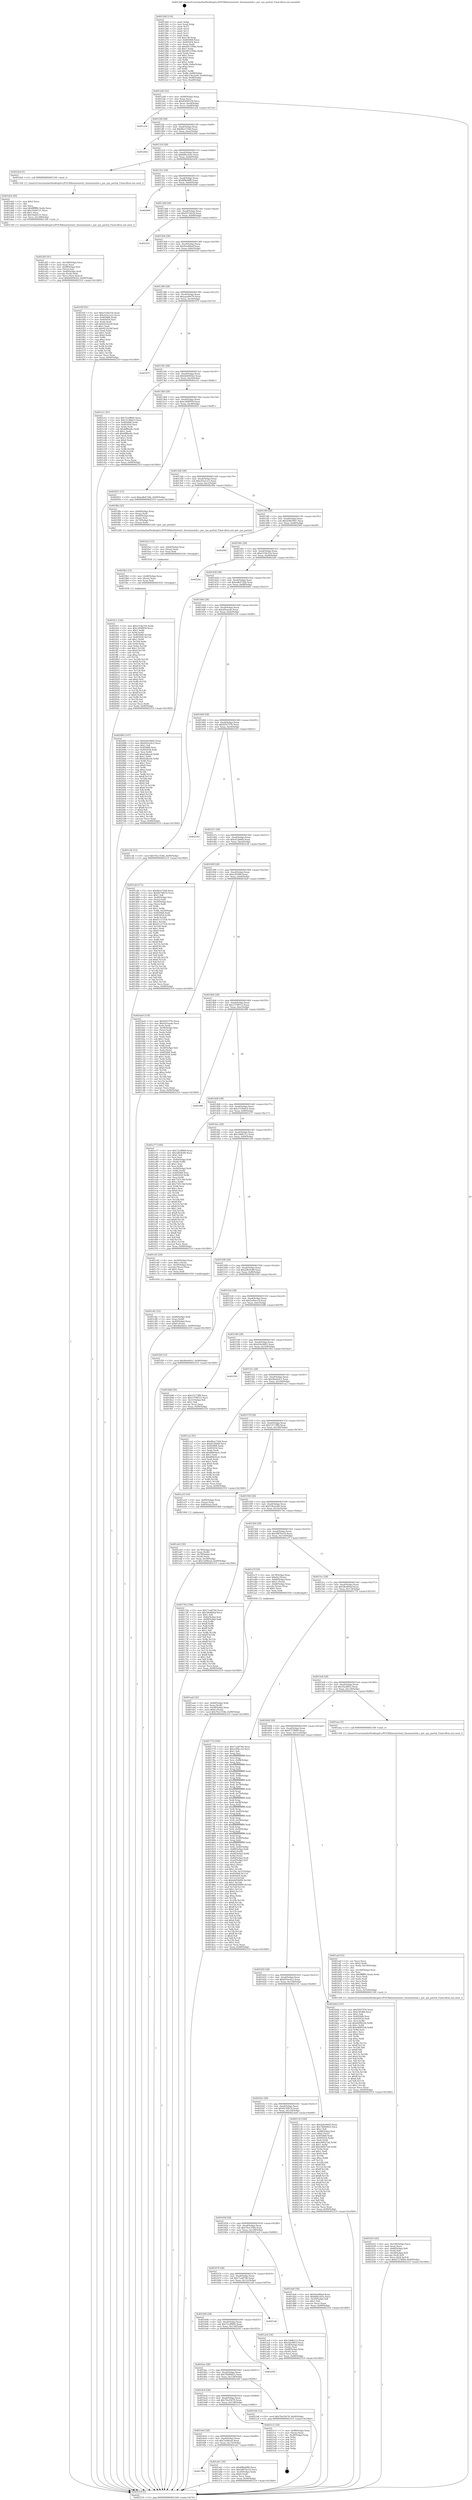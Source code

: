 digraph "0x401260" {
  label = "0x401260 (/mnt/c/Users/mathe/Desktop/tcc/POCII/binaries/extr_linuxmmslub.c_put_cpu_partial_Final-ollvm.out::main(0))"
  labelloc = "t"
  node[shape=record]

  Entry [label="",width=0.3,height=0.3,shape=circle,fillcolor=black,style=filled]
  "0x4012d4" [label="{
     0x4012d4 [32]\l
     | [instrs]\l
     &nbsp;&nbsp;0x4012d4 \<+6\>: mov -0x90(%rbp),%eax\l
     &nbsp;&nbsp;0x4012da \<+2\>: mov %eax,%ecx\l
     &nbsp;&nbsp;0x4012dc \<+6\>: sub $0x85694338,%ecx\l
     &nbsp;&nbsp;0x4012e2 \<+6\>: mov %eax,-0xa4(%rbp)\l
     &nbsp;&nbsp;0x4012e8 \<+6\>: mov %ecx,-0xa8(%rbp)\l
     &nbsp;&nbsp;0x4012ee \<+6\>: je 0000000000401a24 \<main+0x7c4\>\l
  }"]
  "0x401a24" [label="{
     0x401a24\l
  }", style=dashed]
  "0x4012f4" [label="{
     0x4012f4 [28]\l
     | [instrs]\l
     &nbsp;&nbsp;0x4012f4 \<+5\>: jmp 00000000004012f9 \<main+0x99\>\l
     &nbsp;&nbsp;0x4012f9 \<+6\>: mov -0xa4(%rbp),%eax\l
     &nbsp;&nbsp;0x4012ff \<+5\>: sub $0x8bce73dd,%eax\l
     &nbsp;&nbsp;0x401304 \<+6\>: mov %eax,-0xac(%rbp)\l
     &nbsp;&nbsp;0x40130a \<+6\>: je 000000000040226d \<main+0x100d\>\l
  }"]
  Exit [label="",width=0.3,height=0.3,shape=circle,fillcolor=black,style=filled,peripheries=2]
  "0x40226d" [label="{
     0x40226d\l
  }", style=dashed]
  "0x401310" [label="{
     0x401310 [28]\l
     | [instrs]\l
     &nbsp;&nbsp;0x401310 \<+5\>: jmp 0000000000401315 \<main+0xb5\>\l
     &nbsp;&nbsp;0x401315 \<+6\>: mov -0xa4(%rbp),%eax\l
     &nbsp;&nbsp;0x40131b \<+5\>: sub $0x8d0ccb3e,%eax\l
     &nbsp;&nbsp;0x401320 \<+6\>: mov %eax,-0xb0(%rbp)\l
     &nbsp;&nbsp;0x401326 \<+6\>: je 0000000000401dc6 \<main+0xb66\>\l
  }"]
  "0x401fc1" [label="{
     0x401fc1 [144]\l
     | [instrs]\l
     &nbsp;&nbsp;0x401fc1 \<+5\>: mov $0xe518e31b,%edx\l
     &nbsp;&nbsp;0x401fc6 \<+5\>: mov $0xc269f959,%ecx\l
     &nbsp;&nbsp;0x401fcb \<+3\>: mov $0x1,%r8b\l
     &nbsp;&nbsp;0x401fce \<+3\>: xor %r9d,%r9d\l
     &nbsp;&nbsp;0x401fd1 \<+8\>: mov 0x405068,%r10d\l
     &nbsp;&nbsp;0x401fd9 \<+8\>: mov 0x405054,%r11d\l
     &nbsp;&nbsp;0x401fe1 \<+4\>: sub $0x1,%r9d\l
     &nbsp;&nbsp;0x401fe5 \<+3\>: mov %r10d,%ebx\l
     &nbsp;&nbsp;0x401fe8 \<+3\>: add %r9d,%ebx\l
     &nbsp;&nbsp;0x401feb \<+4\>: imul %ebx,%r10d\l
     &nbsp;&nbsp;0x401fef \<+4\>: and $0x1,%r10d\l
     &nbsp;&nbsp;0x401ff3 \<+4\>: cmp $0x0,%r10d\l
     &nbsp;&nbsp;0x401ff7 \<+4\>: sete %r14b\l
     &nbsp;&nbsp;0x401ffb \<+4\>: cmp $0xa,%r11d\l
     &nbsp;&nbsp;0x401fff \<+4\>: setl %r15b\l
     &nbsp;&nbsp;0x402003 \<+3\>: mov %r14b,%r12b\l
     &nbsp;&nbsp;0x402006 \<+4\>: xor $0xff,%r12b\l
     &nbsp;&nbsp;0x40200a \<+3\>: mov %r15b,%r13b\l
     &nbsp;&nbsp;0x40200d \<+4\>: xor $0xff,%r13b\l
     &nbsp;&nbsp;0x402011 \<+4\>: xor $0x0,%r8b\l
     &nbsp;&nbsp;0x402015 \<+3\>: mov %r12b,%al\l
     &nbsp;&nbsp;0x402018 \<+2\>: and $0x0,%al\l
     &nbsp;&nbsp;0x40201a \<+3\>: and %r8b,%r14b\l
     &nbsp;&nbsp;0x40201d \<+3\>: mov %r13b,%sil\l
     &nbsp;&nbsp;0x402020 \<+4\>: and $0x0,%sil\l
     &nbsp;&nbsp;0x402024 \<+3\>: and %r8b,%r15b\l
     &nbsp;&nbsp;0x402027 \<+3\>: or %r14b,%al\l
     &nbsp;&nbsp;0x40202a \<+3\>: or %r15b,%sil\l
     &nbsp;&nbsp;0x40202d \<+3\>: xor %sil,%al\l
     &nbsp;&nbsp;0x402030 \<+3\>: or %r13b,%r12b\l
     &nbsp;&nbsp;0x402033 \<+4\>: xor $0xff,%r12b\l
     &nbsp;&nbsp;0x402037 \<+4\>: or $0x0,%r8b\l
     &nbsp;&nbsp;0x40203b \<+3\>: and %r8b,%r12b\l
     &nbsp;&nbsp;0x40203e \<+3\>: or %r12b,%al\l
     &nbsp;&nbsp;0x402041 \<+2\>: test $0x1,%al\l
     &nbsp;&nbsp;0x402043 \<+3\>: cmovne %ecx,%edx\l
     &nbsp;&nbsp;0x402046 \<+6\>: mov %edx,-0x90(%rbp)\l
     &nbsp;&nbsp;0x40204c \<+5\>: jmp 0000000000402319 \<main+0x10b9\>\l
  }"]
  "0x401dc6" [label="{
     0x401dc6 [5]\l
     | [instrs]\l
     &nbsp;&nbsp;0x401dc6 \<+5\>: call 0000000000401160 \<next_i\>\l
     | [calls]\l
     &nbsp;&nbsp;0x401160 \{1\} (/mnt/c/Users/mathe/Desktop/tcc/POCII/binaries/extr_linuxmmslub.c_put_cpu_partial_Final-ollvm.out::next_i)\l
  }"]
  "0x40132c" [label="{
     0x40132c [28]\l
     | [instrs]\l
     &nbsp;&nbsp;0x40132c \<+5\>: jmp 0000000000401331 \<main+0xd1\>\l
     &nbsp;&nbsp;0x401331 \<+6\>: mov -0xa4(%rbp),%eax\l
     &nbsp;&nbsp;0x401337 \<+5\>: sub $0x8f8e68f6,%eax\l
     &nbsp;&nbsp;0x40133c \<+6\>: mov %eax,-0xb4(%rbp)\l
     &nbsp;&nbsp;0x401342 \<+6\>: je 0000000000402060 \<main+0xe00\>\l
  }"]
  "0x401fb2" [label="{
     0x401fb2 [15]\l
     | [instrs]\l
     &nbsp;&nbsp;0x401fb2 \<+4\>: mov -0x48(%rbp),%rax\l
     &nbsp;&nbsp;0x401fb6 \<+3\>: mov (%rax),%rax\l
     &nbsp;&nbsp;0x401fb9 \<+3\>: mov %rax,%rdi\l
     &nbsp;&nbsp;0x401fbc \<+5\>: call 0000000000401030 \<free@plt\>\l
     | [calls]\l
     &nbsp;&nbsp;0x401030 \{1\} (unknown)\l
  }"]
  "0x402060" [label="{
     0x402060\l
  }", style=dashed]
  "0x401348" [label="{
     0x401348 [28]\l
     | [instrs]\l
     &nbsp;&nbsp;0x401348 \<+5\>: jmp 000000000040134d \<main+0xed\>\l
     &nbsp;&nbsp;0x40134d \<+6\>: mov -0xa4(%rbp),%eax\l
     &nbsp;&nbsp;0x401353 \<+5\>: sub $0x937efec8,%eax\l
     &nbsp;&nbsp;0x401358 \<+6\>: mov %eax,-0xb8(%rbp)\l
     &nbsp;&nbsp;0x40135e \<+6\>: je 0000000000402222 \<main+0xfc2\>\l
  }"]
  "0x401fa3" [label="{
     0x401fa3 [15]\l
     | [instrs]\l
     &nbsp;&nbsp;0x401fa3 \<+4\>: mov -0x60(%rbp),%rax\l
     &nbsp;&nbsp;0x401fa7 \<+3\>: mov (%rax),%rax\l
     &nbsp;&nbsp;0x401faa \<+3\>: mov %rax,%rdi\l
     &nbsp;&nbsp;0x401fad \<+5\>: call 0000000000401030 \<free@plt\>\l
     | [calls]\l
     &nbsp;&nbsp;0x401030 \{1\} (unknown)\l
  }"]
  "0x402222" [label="{
     0x402222\l
  }", style=dashed]
  "0x401364" [label="{
     0x401364 [28]\l
     | [instrs]\l
     &nbsp;&nbsp;0x401364 \<+5\>: jmp 0000000000401369 \<main+0x109\>\l
     &nbsp;&nbsp;0x401369 \<+6\>: mov -0xa4(%rbp),%eax\l
     &nbsp;&nbsp;0x40136f \<+5\>: sub $0x9eed6baf,%eax\l
     &nbsp;&nbsp;0x401374 \<+6\>: mov %eax,-0xbc(%rbp)\l
     &nbsp;&nbsp;0x40137a \<+6\>: je 0000000000401f2f \<main+0xccf\>\l
  }"]
  "0x401df3" [label="{
     0x401df3 [41]\l
     | [instrs]\l
     &nbsp;&nbsp;0x401df3 \<+6\>: mov -0x148(%rbp),%ecx\l
     &nbsp;&nbsp;0x401df9 \<+3\>: imul %eax,%ecx\l
     &nbsp;&nbsp;0x401dfc \<+4\>: mov -0x48(%rbp),%rsi\l
     &nbsp;&nbsp;0x401e00 \<+3\>: mov (%rsi),%rsi\l
     &nbsp;&nbsp;0x401e03 \<+4\>: mov -0x40(%rbp),%rdi\l
     &nbsp;&nbsp;0x401e07 \<+3\>: movslq (%rdi),%rdi\l
     &nbsp;&nbsp;0x401e0a \<+3\>: mov %ecx,(%rsi,%rdi,4)\l
     &nbsp;&nbsp;0x401e0d \<+10\>: movl $0xb64945b2,-0x90(%rbp)\l
     &nbsp;&nbsp;0x401e17 \<+5\>: jmp 0000000000402319 \<main+0x10b9\>\l
  }"]
  "0x401f2f" [label="{
     0x401f2f [91]\l
     | [instrs]\l
     &nbsp;&nbsp;0x401f2f \<+5\>: mov $0xe518e31b,%eax\l
     &nbsp;&nbsp;0x401f34 \<+5\>: mov $0xc63a1ec2,%ecx\l
     &nbsp;&nbsp;0x401f39 \<+7\>: mov 0x405068,%edx\l
     &nbsp;&nbsp;0x401f40 \<+7\>: mov 0x405054,%esi\l
     &nbsp;&nbsp;0x401f47 \<+2\>: mov %edx,%edi\l
     &nbsp;&nbsp;0x401f49 \<+6\>: add $0x921fa16f,%edi\l
     &nbsp;&nbsp;0x401f4f \<+3\>: sub $0x1,%edi\l
     &nbsp;&nbsp;0x401f52 \<+6\>: sub $0x921fa16f,%edi\l
     &nbsp;&nbsp;0x401f58 \<+3\>: imul %edi,%edx\l
     &nbsp;&nbsp;0x401f5b \<+3\>: and $0x1,%edx\l
     &nbsp;&nbsp;0x401f5e \<+3\>: cmp $0x0,%edx\l
     &nbsp;&nbsp;0x401f61 \<+4\>: sete %r8b\l
     &nbsp;&nbsp;0x401f65 \<+3\>: cmp $0xa,%esi\l
     &nbsp;&nbsp;0x401f68 \<+4\>: setl %r9b\l
     &nbsp;&nbsp;0x401f6c \<+3\>: mov %r8b,%r10b\l
     &nbsp;&nbsp;0x401f6f \<+3\>: and %r9b,%r10b\l
     &nbsp;&nbsp;0x401f72 \<+3\>: xor %r9b,%r8b\l
     &nbsp;&nbsp;0x401f75 \<+3\>: or %r8b,%r10b\l
     &nbsp;&nbsp;0x401f78 \<+4\>: test $0x1,%r10b\l
     &nbsp;&nbsp;0x401f7c \<+3\>: cmovne %ecx,%eax\l
     &nbsp;&nbsp;0x401f7f \<+6\>: mov %eax,-0x90(%rbp)\l
     &nbsp;&nbsp;0x401f85 \<+5\>: jmp 0000000000402319 \<main+0x10b9\>\l
  }"]
  "0x401380" [label="{
     0x401380 [28]\l
     | [instrs]\l
     &nbsp;&nbsp;0x401380 \<+5\>: jmp 0000000000401385 \<main+0x125\>\l
     &nbsp;&nbsp;0x401385 \<+6\>: mov -0xa4(%rbp),%eax\l
     &nbsp;&nbsp;0x40138b \<+5\>: sub $0xaaa99e79,%eax\l
     &nbsp;&nbsp;0x401390 \<+6\>: mov %eax,-0xc0(%rbp)\l
     &nbsp;&nbsp;0x401396 \<+6\>: je 000000000040197f \<main+0x71f\>\l
  }"]
  "0x401dcb" [label="{
     0x401dcb [40]\l
     | [instrs]\l
     &nbsp;&nbsp;0x401dcb \<+5\>: mov $0x2,%ecx\l
     &nbsp;&nbsp;0x401dd0 \<+1\>: cltd\l
     &nbsp;&nbsp;0x401dd1 \<+2\>: idiv %ecx\l
     &nbsp;&nbsp;0x401dd3 \<+6\>: imul $0xfffffffe,%edx,%ecx\l
     &nbsp;&nbsp;0x401dd9 \<+6\>: sub $0x1fad4131,%ecx\l
     &nbsp;&nbsp;0x401ddf \<+3\>: add $0x1,%ecx\l
     &nbsp;&nbsp;0x401de2 \<+6\>: add $0x1fad4131,%ecx\l
     &nbsp;&nbsp;0x401de8 \<+6\>: mov %ecx,-0x148(%rbp)\l
     &nbsp;&nbsp;0x401dee \<+5\>: call 0000000000401160 \<next_i\>\l
     | [calls]\l
     &nbsp;&nbsp;0x401160 \{1\} (/mnt/c/Users/mathe/Desktop/tcc/POCII/binaries/extr_linuxmmslub.c_put_cpu_partial_Final-ollvm.out::next_i)\l
  }"]
  "0x40197f" [label="{
     0x40197f\l
  }", style=dashed]
  "0x40139c" [label="{
     0x40139c [28]\l
     | [instrs]\l
     &nbsp;&nbsp;0x40139c \<+5\>: jmp 00000000004013a1 \<main+0x141\>\l
     &nbsp;&nbsp;0x4013a1 \<+6\>: mov -0xa4(%rbp),%eax\l
     &nbsp;&nbsp;0x4013a7 \<+5\>: sub $0xb64945b2,%eax\l
     &nbsp;&nbsp;0x4013ac \<+6\>: mov %eax,-0xc4(%rbp)\l
     &nbsp;&nbsp;0x4013b2 \<+6\>: je 0000000000401e1c \<main+0xbbc\>\l
  }"]
  "0x401c82" [label="{
     0x401c82 [32]\l
     | [instrs]\l
     &nbsp;&nbsp;0x401c82 \<+4\>: mov -0x48(%rbp),%rdi\l
     &nbsp;&nbsp;0x401c86 \<+3\>: mov %rax,(%rdi)\l
     &nbsp;&nbsp;0x401c89 \<+4\>: mov -0x40(%rbp),%rax\l
     &nbsp;&nbsp;0x401c8d \<+6\>: movl $0x0,(%rax)\l
     &nbsp;&nbsp;0x401c93 \<+10\>: movl $0x4be0efc1,-0x90(%rbp)\l
     &nbsp;&nbsp;0x401c9d \<+5\>: jmp 0000000000402319 \<main+0x10b9\>\l
  }"]
  "0x401e1c" [label="{
     0x401e1c [91]\l
     | [instrs]\l
     &nbsp;&nbsp;0x401e1c \<+5\>: mov $0x72cdf800,%eax\l
     &nbsp;&nbsp;0x401e21 \<+5\>: mov $0x1519b610,%ecx\l
     &nbsp;&nbsp;0x401e26 \<+7\>: mov 0x405068,%edx\l
     &nbsp;&nbsp;0x401e2d \<+7\>: mov 0x405054,%esi\l
     &nbsp;&nbsp;0x401e34 \<+2\>: mov %edx,%edi\l
     &nbsp;&nbsp;0x401e36 \<+6\>: sub $0xbff8ae8c,%edi\l
     &nbsp;&nbsp;0x401e3c \<+3\>: sub $0x1,%edi\l
     &nbsp;&nbsp;0x401e3f \<+6\>: add $0xbff8ae8c,%edi\l
     &nbsp;&nbsp;0x401e45 \<+3\>: imul %edi,%edx\l
     &nbsp;&nbsp;0x401e48 \<+3\>: and $0x1,%edx\l
     &nbsp;&nbsp;0x401e4b \<+3\>: cmp $0x0,%edx\l
     &nbsp;&nbsp;0x401e4e \<+4\>: sete %r8b\l
     &nbsp;&nbsp;0x401e52 \<+3\>: cmp $0xa,%esi\l
     &nbsp;&nbsp;0x401e55 \<+4\>: setl %r9b\l
     &nbsp;&nbsp;0x401e59 \<+3\>: mov %r8b,%r10b\l
     &nbsp;&nbsp;0x401e5c \<+3\>: and %r9b,%r10b\l
     &nbsp;&nbsp;0x401e5f \<+3\>: xor %r9b,%r8b\l
     &nbsp;&nbsp;0x401e62 \<+3\>: or %r8b,%r10b\l
     &nbsp;&nbsp;0x401e65 \<+4\>: test $0x1,%r10b\l
     &nbsp;&nbsp;0x401e69 \<+3\>: cmovne %ecx,%eax\l
     &nbsp;&nbsp;0x401e6c \<+6\>: mov %eax,-0x90(%rbp)\l
     &nbsp;&nbsp;0x401e72 \<+5\>: jmp 0000000000402319 \<main+0x10b9\>\l
  }"]
  "0x4013b8" [label="{
     0x4013b8 [28]\l
     | [instrs]\l
     &nbsp;&nbsp;0x4013b8 \<+5\>: jmp 00000000004013bd \<main+0x15d\>\l
     &nbsp;&nbsp;0x4013bd \<+6\>: mov -0xa4(%rbp),%eax\l
     &nbsp;&nbsp;0x4013c3 \<+5\>: sub $0xc269f959,%eax\l
     &nbsp;&nbsp;0x4013c8 \<+6\>: mov %eax,-0xc8(%rbp)\l
     &nbsp;&nbsp;0x4013ce \<+6\>: je 0000000000402051 \<main+0xdf1\>\l
  }"]
  "0x401b23" [label="{
     0x401b23 [42]\l
     | [instrs]\l
     &nbsp;&nbsp;0x401b23 \<+6\>: mov -0x144(%rbp),%ecx\l
     &nbsp;&nbsp;0x401b29 \<+3\>: imul %eax,%ecx\l
     &nbsp;&nbsp;0x401b2c \<+4\>: mov -0x60(%rbp),%r8\l
     &nbsp;&nbsp;0x401b30 \<+3\>: mov (%r8),%r8\l
     &nbsp;&nbsp;0x401b33 \<+4\>: mov -0x58(%rbp),%r9\l
     &nbsp;&nbsp;0x401b37 \<+3\>: movslq (%r9),%r9\l
     &nbsp;&nbsp;0x401b3a \<+4\>: mov %ecx,(%r8,%r9,4)\l
     &nbsp;&nbsp;0x401b3e \<+10\>: movl $0x67278f49,-0x90(%rbp)\l
     &nbsp;&nbsp;0x401b48 \<+5\>: jmp 0000000000402319 \<main+0x10b9\>\l
  }"]
  "0x402051" [label="{
     0x402051 [15]\l
     | [instrs]\l
     &nbsp;&nbsp;0x402051 \<+10\>: movl $0xedb472db,-0x90(%rbp)\l
     &nbsp;&nbsp;0x40205b \<+5\>: jmp 0000000000402319 \<main+0x10b9\>\l
  }"]
  "0x4013d4" [label="{
     0x4013d4 [28]\l
     | [instrs]\l
     &nbsp;&nbsp;0x4013d4 \<+5\>: jmp 00000000004013d9 \<main+0x179\>\l
     &nbsp;&nbsp;0x4013d9 \<+6\>: mov -0xa4(%rbp),%eax\l
     &nbsp;&nbsp;0x4013df \<+5\>: sub $0xc63a1ec2,%eax\l
     &nbsp;&nbsp;0x4013e4 \<+6\>: mov %eax,-0xcc(%rbp)\l
     &nbsp;&nbsp;0x4013ea \<+6\>: je 0000000000401f8a \<main+0xd2a\>\l
  }"]
  "0x401aef" [label="{
     0x401aef [52]\l
     | [instrs]\l
     &nbsp;&nbsp;0x401aef \<+2\>: xor %ecx,%ecx\l
     &nbsp;&nbsp;0x401af1 \<+5\>: mov $0x2,%edx\l
     &nbsp;&nbsp;0x401af6 \<+6\>: mov %edx,-0x140(%rbp)\l
     &nbsp;&nbsp;0x401afc \<+1\>: cltd\l
     &nbsp;&nbsp;0x401afd \<+6\>: mov -0x140(%rbp),%esi\l
     &nbsp;&nbsp;0x401b03 \<+2\>: idiv %esi\l
     &nbsp;&nbsp;0x401b05 \<+6\>: imul $0xfffffffe,%edx,%edx\l
     &nbsp;&nbsp;0x401b0b \<+2\>: mov %ecx,%edi\l
     &nbsp;&nbsp;0x401b0d \<+2\>: sub %edx,%edi\l
     &nbsp;&nbsp;0x401b0f \<+2\>: mov %ecx,%edx\l
     &nbsp;&nbsp;0x401b11 \<+3\>: sub $0x1,%edx\l
     &nbsp;&nbsp;0x401b14 \<+2\>: add %edx,%edi\l
     &nbsp;&nbsp;0x401b16 \<+2\>: sub %edi,%ecx\l
     &nbsp;&nbsp;0x401b18 \<+6\>: mov %ecx,-0x144(%rbp)\l
     &nbsp;&nbsp;0x401b1e \<+5\>: call 0000000000401160 \<next_i\>\l
     | [calls]\l
     &nbsp;&nbsp;0x401160 \{1\} (/mnt/c/Users/mathe/Desktop/tcc/POCII/binaries/extr_linuxmmslub.c_put_cpu_partial_Final-ollvm.out::next_i)\l
  }"]
  "0x401f8a" [label="{
     0x401f8a [25]\l
     | [instrs]\l
     &nbsp;&nbsp;0x401f8a \<+4\>: mov -0x60(%rbp),%rax\l
     &nbsp;&nbsp;0x401f8e \<+3\>: mov (%rax),%rdi\l
     &nbsp;&nbsp;0x401f91 \<+4\>: mov -0x48(%rbp),%rax\l
     &nbsp;&nbsp;0x401f95 \<+3\>: mov (%rax),%rsi\l
     &nbsp;&nbsp;0x401f98 \<+4\>: mov -0x70(%rbp),%rax\l
     &nbsp;&nbsp;0x401f9c \<+2\>: mov (%rax),%edx\l
     &nbsp;&nbsp;0x401f9e \<+5\>: call 0000000000401240 \<put_cpu_partial\>\l
     | [calls]\l
     &nbsp;&nbsp;0x401240 \{1\} (/mnt/c/Users/mathe/Desktop/tcc/POCII/binaries/extr_linuxmmslub.c_put_cpu_partial_Final-ollvm.out::put_cpu_partial)\l
  }"]
  "0x4013f0" [label="{
     0x4013f0 [28]\l
     | [instrs]\l
     &nbsp;&nbsp;0x4013f0 \<+5\>: jmp 00000000004013f5 \<main+0x195\>\l
     &nbsp;&nbsp;0x4013f5 \<+6\>: mov -0xa4(%rbp),%eax\l
     &nbsp;&nbsp;0x4013fb \<+5\>: sub $0xd34b3947,%eax\l
     &nbsp;&nbsp;0x401400 \<+6\>: mov %eax,-0xd0(%rbp)\l
     &nbsp;&nbsp;0x401406 \<+6\>: je 000000000040206f \<main+0xe0f\>\l
  }"]
  "0x401aa6" [label="{
     0x401aa6 [32]\l
     | [instrs]\l
     &nbsp;&nbsp;0x401aa6 \<+4\>: mov -0x60(%rbp),%rdi\l
     &nbsp;&nbsp;0x401aaa \<+3\>: mov %rax,(%rdi)\l
     &nbsp;&nbsp;0x401aad \<+4\>: mov -0x58(%rbp),%rax\l
     &nbsp;&nbsp;0x401ab1 \<+6\>: movl $0x0,(%rax)\l
     &nbsp;&nbsp;0x401ab7 \<+10\>: movl $0x70a1354b,-0x90(%rbp)\l
     &nbsp;&nbsp;0x401ac1 \<+5\>: jmp 0000000000402319 \<main+0x10b9\>\l
  }"]
  "0x40206f" [label="{
     0x40206f\l
  }", style=dashed]
  "0x40140c" [label="{
     0x40140c [28]\l
     | [instrs]\l
     &nbsp;&nbsp;0x40140c \<+5\>: jmp 0000000000401411 \<main+0x1b1\>\l
     &nbsp;&nbsp;0x401411 \<+6\>: mov -0xa4(%rbp),%eax\l
     &nbsp;&nbsp;0x401417 \<+5\>: sub $0xe518e31b,%eax\l
     &nbsp;&nbsp;0x40141c \<+6\>: mov %eax,-0xd4(%rbp)\l
     &nbsp;&nbsp;0x401422 \<+6\>: je 00000000004022bc \<main+0x105c\>\l
  }"]
  "0x401700" [label="{
     0x401700\l
  }", style=dashed]
  "0x4022bc" [label="{
     0x4022bc\l
  }", style=dashed]
  "0x401428" [label="{
     0x401428 [28]\l
     | [instrs]\l
     &nbsp;&nbsp;0x401428 \<+5\>: jmp 000000000040142d \<main+0x1cd\>\l
     &nbsp;&nbsp;0x40142d \<+6\>: mov -0xa4(%rbp),%eax\l
     &nbsp;&nbsp;0x401433 \<+5\>: sub $0xedb472db,%eax\l
     &nbsp;&nbsp;0x401438 \<+6\>: mov %eax,-0xd8(%rbp)\l
     &nbsp;&nbsp;0x40143e \<+6\>: je 0000000000402083 \<main+0xe23\>\l
  }"]
  "0x401a61" [label="{
     0x401a61 [30]\l
     | [instrs]\l
     &nbsp;&nbsp;0x401a61 \<+5\>: mov $0x8f8e68f6,%eax\l
     &nbsp;&nbsp;0x401a66 \<+5\>: mov $0x5887be10,%ecx\l
     &nbsp;&nbsp;0x401a6b \<+3\>: mov -0x30(%rbp),%edx\l
     &nbsp;&nbsp;0x401a6e \<+3\>: cmp $0x0,%edx\l
     &nbsp;&nbsp;0x401a71 \<+3\>: cmove %ecx,%eax\l
     &nbsp;&nbsp;0x401a74 \<+6\>: mov %eax,-0x90(%rbp)\l
     &nbsp;&nbsp;0x401a7a \<+5\>: jmp 0000000000402319 \<main+0x10b9\>\l
  }"]
  "0x402083" [label="{
     0x402083 [147]\l
     | [instrs]\l
     &nbsp;&nbsp;0x402083 \<+5\>: mov $0x426c0605,%eax\l
     &nbsp;&nbsp;0x402088 \<+5\>: mov $0x693ec0c2,%ecx\l
     &nbsp;&nbsp;0x40208d \<+2\>: mov $0x1,%dl\l
     &nbsp;&nbsp;0x40208f \<+7\>: mov 0x405068,%esi\l
     &nbsp;&nbsp;0x402096 \<+7\>: mov 0x405054,%edi\l
     &nbsp;&nbsp;0x40209d \<+3\>: mov %esi,%r8d\l
     &nbsp;&nbsp;0x4020a0 \<+7\>: add $0x6cdbea4,%r8d\l
     &nbsp;&nbsp;0x4020a7 \<+4\>: sub $0x1,%r8d\l
     &nbsp;&nbsp;0x4020ab \<+7\>: sub $0x6cdbea4,%r8d\l
     &nbsp;&nbsp;0x4020b2 \<+4\>: imul %r8d,%esi\l
     &nbsp;&nbsp;0x4020b6 \<+3\>: and $0x1,%esi\l
     &nbsp;&nbsp;0x4020b9 \<+3\>: cmp $0x0,%esi\l
     &nbsp;&nbsp;0x4020bc \<+4\>: sete %r9b\l
     &nbsp;&nbsp;0x4020c0 \<+3\>: cmp $0xa,%edi\l
     &nbsp;&nbsp;0x4020c3 \<+4\>: setl %r10b\l
     &nbsp;&nbsp;0x4020c7 \<+3\>: mov %r9b,%r11b\l
     &nbsp;&nbsp;0x4020ca \<+4\>: xor $0xff,%r11b\l
     &nbsp;&nbsp;0x4020ce \<+3\>: mov %r10b,%bl\l
     &nbsp;&nbsp;0x4020d1 \<+3\>: xor $0xff,%bl\l
     &nbsp;&nbsp;0x4020d4 \<+3\>: xor $0x0,%dl\l
     &nbsp;&nbsp;0x4020d7 \<+3\>: mov %r11b,%r14b\l
     &nbsp;&nbsp;0x4020da \<+4\>: and $0x0,%r14b\l
     &nbsp;&nbsp;0x4020de \<+3\>: and %dl,%r9b\l
     &nbsp;&nbsp;0x4020e1 \<+3\>: mov %bl,%r15b\l
     &nbsp;&nbsp;0x4020e4 \<+4\>: and $0x0,%r15b\l
     &nbsp;&nbsp;0x4020e8 \<+3\>: and %dl,%r10b\l
     &nbsp;&nbsp;0x4020eb \<+3\>: or %r9b,%r14b\l
     &nbsp;&nbsp;0x4020ee \<+3\>: or %r10b,%r15b\l
     &nbsp;&nbsp;0x4020f1 \<+3\>: xor %r15b,%r14b\l
     &nbsp;&nbsp;0x4020f4 \<+3\>: or %bl,%r11b\l
     &nbsp;&nbsp;0x4020f7 \<+4\>: xor $0xff,%r11b\l
     &nbsp;&nbsp;0x4020fb \<+3\>: or $0x0,%dl\l
     &nbsp;&nbsp;0x4020fe \<+3\>: and %dl,%r11b\l
     &nbsp;&nbsp;0x402101 \<+3\>: or %r11b,%r14b\l
     &nbsp;&nbsp;0x402104 \<+4\>: test $0x1,%r14b\l
     &nbsp;&nbsp;0x402108 \<+3\>: cmovne %ecx,%eax\l
     &nbsp;&nbsp;0x40210b \<+6\>: mov %eax,-0x90(%rbp)\l
     &nbsp;&nbsp;0x402111 \<+5\>: jmp 0000000000402319 \<main+0x10b9\>\l
  }"]
  "0x401444" [label="{
     0x401444 [28]\l
     | [instrs]\l
     &nbsp;&nbsp;0x401444 \<+5\>: jmp 0000000000401449 \<main+0x1e9\>\l
     &nbsp;&nbsp;0x401449 \<+6\>: mov -0xa4(%rbp),%eax\l
     &nbsp;&nbsp;0x40144f \<+5\>: sub $0xef2eaede,%eax\l
     &nbsp;&nbsp;0x401454 \<+6\>: mov %eax,-0xdc(%rbp)\l
     &nbsp;&nbsp;0x40145a \<+6\>: je 0000000000401c56 \<main+0x9f6\>\l
  }"]
  "0x4016e4" [label="{
     0x4016e4 [28]\l
     | [instrs]\l
     &nbsp;&nbsp;0x4016e4 \<+5\>: jmp 00000000004016e9 \<main+0x489\>\l
     &nbsp;&nbsp;0x4016e9 \<+6\>: mov -0xa4(%rbp),%eax\l
     &nbsp;&nbsp;0x4016ef \<+5\>: sub $0x7a09fcad,%eax\l
     &nbsp;&nbsp;0x4016f4 \<+6\>: mov %eax,-0x13c(%rbp)\l
     &nbsp;&nbsp;0x4016fa \<+6\>: je 0000000000401a61 \<main+0x801\>\l
  }"]
  "0x401c56" [label="{
     0x401c56 [15]\l
     | [instrs]\l
     &nbsp;&nbsp;0x401c56 \<+10\>: movl $0x70a1354b,-0x90(%rbp)\l
     &nbsp;&nbsp;0x401c60 \<+5\>: jmp 0000000000402319 \<main+0x10b9\>\l
  }"]
  "0x401460" [label="{
     0x401460 [28]\l
     | [instrs]\l
     &nbsp;&nbsp;0x401460 \<+5\>: jmp 0000000000401465 \<main+0x205\>\l
     &nbsp;&nbsp;0x401465 \<+6\>: mov -0xa4(%rbp),%eax\l
     &nbsp;&nbsp;0x40146b \<+5\>: sub $0xf2937f76,%eax\l
     &nbsp;&nbsp;0x401470 \<+6\>: mov %eax,-0xe0(%rbp)\l
     &nbsp;&nbsp;0x401476 \<+6\>: je 0000000000402243 \<main+0xfe3\>\l
  }"]
  "0x4021c5" [label="{
     0x4021c5 [24]\l
     | [instrs]\l
     &nbsp;&nbsp;0x4021c5 \<+7\>: mov -0x88(%rbp),%rax\l
     &nbsp;&nbsp;0x4021cc \<+2\>: mov (%rax),%eax\l
     &nbsp;&nbsp;0x4021ce \<+4\>: lea -0x28(%rbp),%rsp\l
     &nbsp;&nbsp;0x4021d2 \<+1\>: pop %rbx\l
     &nbsp;&nbsp;0x4021d3 \<+2\>: pop %r12\l
     &nbsp;&nbsp;0x4021d5 \<+2\>: pop %r13\l
     &nbsp;&nbsp;0x4021d7 \<+2\>: pop %r14\l
     &nbsp;&nbsp;0x4021d9 \<+2\>: pop %r15\l
     &nbsp;&nbsp;0x4021db \<+1\>: pop %rbp\l
     &nbsp;&nbsp;0x4021dc \<+1\>: ret\l
  }"]
  "0x402243" [label="{
     0x402243\l
  }", style=dashed]
  "0x40147c" [label="{
     0x40147c [28]\l
     | [instrs]\l
     &nbsp;&nbsp;0x40147c \<+5\>: jmp 0000000000401481 \<main+0x221\>\l
     &nbsp;&nbsp;0x401481 \<+6\>: mov -0xa4(%rbp),%eax\l
     &nbsp;&nbsp;0x401487 \<+5\>: sub $0xd12bb60,%eax\l
     &nbsp;&nbsp;0x40148c \<+6\>: mov %eax,-0xe4(%rbp)\l
     &nbsp;&nbsp;0x401492 \<+6\>: je 0000000000401cfd \<main+0xa9d\>\l
  }"]
  "0x4016c8" [label="{
     0x4016c8 [28]\l
     | [instrs]\l
     &nbsp;&nbsp;0x4016c8 \<+5\>: jmp 00000000004016cd \<main+0x46d\>\l
     &nbsp;&nbsp;0x4016cd \<+6\>: mov -0xa4(%rbp),%eax\l
     &nbsp;&nbsp;0x4016d3 \<+5\>: sub $0x79a35678,%eax\l
     &nbsp;&nbsp;0x4016d8 \<+6\>: mov %eax,-0x138(%rbp)\l
     &nbsp;&nbsp;0x4016de \<+6\>: je 00000000004021c5 \<main+0xf65\>\l
  }"]
  "0x401cfd" [label="{
     0x401cfd [171]\l
     | [instrs]\l
     &nbsp;&nbsp;0x401cfd \<+5\>: mov $0x8bce73dd,%eax\l
     &nbsp;&nbsp;0x401d02 \<+5\>: mov $0x6b76fb74,%ecx\l
     &nbsp;&nbsp;0x401d07 \<+2\>: mov $0x1,%dl\l
     &nbsp;&nbsp;0x401d09 \<+4\>: mov -0x40(%rbp),%rsi\l
     &nbsp;&nbsp;0x401d0d \<+2\>: mov (%rsi),%edi\l
     &nbsp;&nbsp;0x401d0f \<+4\>: mov -0x50(%rbp),%rsi\l
     &nbsp;&nbsp;0x401d13 \<+2\>: cmp (%rsi),%edi\l
     &nbsp;&nbsp;0x401d15 \<+4\>: setl %r8b\l
     &nbsp;&nbsp;0x401d19 \<+4\>: and $0x1,%r8b\l
     &nbsp;&nbsp;0x401d1d \<+4\>: mov %r8b,-0x29(%rbp)\l
     &nbsp;&nbsp;0x401d21 \<+7\>: mov 0x405068,%edi\l
     &nbsp;&nbsp;0x401d28 \<+8\>: mov 0x405054,%r9d\l
     &nbsp;&nbsp;0x401d30 \<+3\>: mov %edi,%r10d\l
     &nbsp;&nbsp;0x401d33 \<+7\>: sub $0x61127554,%r10d\l
     &nbsp;&nbsp;0x401d3a \<+4\>: sub $0x1,%r10d\l
     &nbsp;&nbsp;0x401d3e \<+7\>: add $0x61127554,%r10d\l
     &nbsp;&nbsp;0x401d45 \<+4\>: imul %r10d,%edi\l
     &nbsp;&nbsp;0x401d49 \<+3\>: and $0x1,%edi\l
     &nbsp;&nbsp;0x401d4c \<+3\>: cmp $0x0,%edi\l
     &nbsp;&nbsp;0x401d4f \<+4\>: sete %r8b\l
     &nbsp;&nbsp;0x401d53 \<+4\>: cmp $0xa,%r9d\l
     &nbsp;&nbsp;0x401d57 \<+4\>: setl %r11b\l
     &nbsp;&nbsp;0x401d5b \<+3\>: mov %r8b,%bl\l
     &nbsp;&nbsp;0x401d5e \<+3\>: xor $0xff,%bl\l
     &nbsp;&nbsp;0x401d61 \<+3\>: mov %r11b,%r14b\l
     &nbsp;&nbsp;0x401d64 \<+4\>: xor $0xff,%r14b\l
     &nbsp;&nbsp;0x401d68 \<+3\>: xor $0x0,%dl\l
     &nbsp;&nbsp;0x401d6b \<+3\>: mov %bl,%r15b\l
     &nbsp;&nbsp;0x401d6e \<+4\>: and $0x0,%r15b\l
     &nbsp;&nbsp;0x401d72 \<+3\>: and %dl,%r8b\l
     &nbsp;&nbsp;0x401d75 \<+3\>: mov %r14b,%r12b\l
     &nbsp;&nbsp;0x401d78 \<+4\>: and $0x0,%r12b\l
     &nbsp;&nbsp;0x401d7c \<+3\>: and %dl,%r11b\l
     &nbsp;&nbsp;0x401d7f \<+3\>: or %r8b,%r15b\l
     &nbsp;&nbsp;0x401d82 \<+3\>: or %r11b,%r12b\l
     &nbsp;&nbsp;0x401d85 \<+3\>: xor %r12b,%r15b\l
     &nbsp;&nbsp;0x401d88 \<+3\>: or %r14b,%bl\l
     &nbsp;&nbsp;0x401d8b \<+3\>: xor $0xff,%bl\l
     &nbsp;&nbsp;0x401d8e \<+3\>: or $0x0,%dl\l
     &nbsp;&nbsp;0x401d91 \<+2\>: and %dl,%bl\l
     &nbsp;&nbsp;0x401d93 \<+3\>: or %bl,%r15b\l
     &nbsp;&nbsp;0x401d96 \<+4\>: test $0x1,%r15b\l
     &nbsp;&nbsp;0x401d9a \<+3\>: cmovne %ecx,%eax\l
     &nbsp;&nbsp;0x401d9d \<+6\>: mov %eax,-0x90(%rbp)\l
     &nbsp;&nbsp;0x401da3 \<+5\>: jmp 0000000000402319 \<main+0x10b9\>\l
  }"]
  "0x401498" [label="{
     0x401498 [28]\l
     | [instrs]\l
     &nbsp;&nbsp;0x401498 \<+5\>: jmp 000000000040149d \<main+0x23d\>\l
     &nbsp;&nbsp;0x40149d \<+6\>: mov -0xa4(%rbp),%eax\l
     &nbsp;&nbsp;0x4014a3 \<+5\>: sub $0xe3f1f88,%eax\l
     &nbsp;&nbsp;0x4014a8 \<+6\>: mov %eax,-0xe8(%rbp)\l
     &nbsp;&nbsp;0x4014ae \<+6\>: je 0000000000401be0 \<main+0x980\>\l
  }"]
  "0x4021b6" [label="{
     0x4021b6 [15]\l
     | [instrs]\l
     &nbsp;&nbsp;0x4021b6 \<+10\>: movl $0x79a35678,-0x90(%rbp)\l
     &nbsp;&nbsp;0x4021c0 \<+5\>: jmp 0000000000402319 \<main+0x10b9\>\l
  }"]
  "0x401be0" [label="{
     0x401be0 [118]\l
     | [instrs]\l
     &nbsp;&nbsp;0x401be0 \<+5\>: mov $0xf2937f76,%eax\l
     &nbsp;&nbsp;0x401be5 \<+5\>: mov $0xef2eaede,%ecx\l
     &nbsp;&nbsp;0x401bea \<+2\>: xor %edx,%edx\l
     &nbsp;&nbsp;0x401bec \<+4\>: mov -0x58(%rbp),%rsi\l
     &nbsp;&nbsp;0x401bf0 \<+2\>: mov (%rsi),%edi\l
     &nbsp;&nbsp;0x401bf2 \<+3\>: mov %edx,%r8d\l
     &nbsp;&nbsp;0x401bf5 \<+3\>: sub %edi,%r8d\l
     &nbsp;&nbsp;0x401bf8 \<+2\>: mov %edx,%edi\l
     &nbsp;&nbsp;0x401bfa \<+3\>: sub $0x1,%edi\l
     &nbsp;&nbsp;0x401bfd \<+3\>: add %edi,%r8d\l
     &nbsp;&nbsp;0x401c00 \<+2\>: mov %edx,%edi\l
     &nbsp;&nbsp;0x401c02 \<+3\>: sub %r8d,%edi\l
     &nbsp;&nbsp;0x401c05 \<+4\>: mov -0x58(%rbp),%rsi\l
     &nbsp;&nbsp;0x401c09 \<+2\>: mov %edi,(%rsi)\l
     &nbsp;&nbsp;0x401c0b \<+7\>: mov 0x405068,%edi\l
     &nbsp;&nbsp;0x401c12 \<+8\>: mov 0x405054,%r8d\l
     &nbsp;&nbsp;0x401c1a \<+3\>: sub $0x1,%edx\l
     &nbsp;&nbsp;0x401c1d \<+3\>: mov %edi,%r9d\l
     &nbsp;&nbsp;0x401c20 \<+3\>: add %edx,%r9d\l
     &nbsp;&nbsp;0x401c23 \<+4\>: imul %r9d,%edi\l
     &nbsp;&nbsp;0x401c27 \<+3\>: and $0x1,%edi\l
     &nbsp;&nbsp;0x401c2a \<+3\>: cmp $0x0,%edi\l
     &nbsp;&nbsp;0x401c2d \<+4\>: sete %r10b\l
     &nbsp;&nbsp;0x401c31 \<+4\>: cmp $0xa,%r8d\l
     &nbsp;&nbsp;0x401c35 \<+4\>: setl %r11b\l
     &nbsp;&nbsp;0x401c39 \<+3\>: mov %r10b,%bl\l
     &nbsp;&nbsp;0x401c3c \<+3\>: and %r11b,%bl\l
     &nbsp;&nbsp;0x401c3f \<+3\>: xor %r11b,%r10b\l
     &nbsp;&nbsp;0x401c42 \<+3\>: or %r10b,%bl\l
     &nbsp;&nbsp;0x401c45 \<+3\>: test $0x1,%bl\l
     &nbsp;&nbsp;0x401c48 \<+3\>: cmovne %ecx,%eax\l
     &nbsp;&nbsp;0x401c4b \<+6\>: mov %eax,-0x90(%rbp)\l
     &nbsp;&nbsp;0x401c51 \<+5\>: jmp 0000000000402319 \<main+0x10b9\>\l
  }"]
  "0x4014b4" [label="{
     0x4014b4 [28]\l
     | [instrs]\l
     &nbsp;&nbsp;0x4014b4 \<+5\>: jmp 00000000004014b9 \<main+0x259\>\l
     &nbsp;&nbsp;0x4014b9 \<+6\>: mov -0xa4(%rbp),%eax\l
     &nbsp;&nbsp;0x4014bf \<+5\>: sub $0x137f8512,%eax\l
     &nbsp;&nbsp;0x4014c4 \<+6\>: mov %eax,-0xec(%rbp)\l
     &nbsp;&nbsp;0x4014ca \<+6\>: je 00000000004018f6 \<main+0x696\>\l
  }"]
  "0x4016ac" [label="{
     0x4016ac [28]\l
     | [instrs]\l
     &nbsp;&nbsp;0x4016ac \<+5\>: jmp 00000000004016b1 \<main+0x451\>\l
     &nbsp;&nbsp;0x4016b1 \<+6\>: mov -0xa4(%rbp),%eax\l
     &nbsp;&nbsp;0x4016b7 \<+5\>: sub $0x78d94825,%eax\l
     &nbsp;&nbsp;0x4016bc \<+6\>: mov %eax,-0x134(%rbp)\l
     &nbsp;&nbsp;0x4016c2 \<+6\>: je 00000000004021b6 \<main+0xf56\>\l
  }"]
  "0x4018f6" [label="{
     0x4018f6\l
  }", style=dashed]
  "0x4014d0" [label="{
     0x4014d0 [28]\l
     | [instrs]\l
     &nbsp;&nbsp;0x4014d0 \<+5\>: jmp 00000000004014d5 \<main+0x275\>\l
     &nbsp;&nbsp;0x4014d5 \<+6\>: mov -0xa4(%rbp),%eax\l
     &nbsp;&nbsp;0x4014db \<+5\>: sub $0x1519b610,%eax\l
     &nbsp;&nbsp;0x4014e0 \<+6\>: mov %eax,-0xf0(%rbp)\l
     &nbsp;&nbsp;0x4014e6 \<+6\>: je 0000000000401e77 \<main+0xc17\>\l
  }"]
  "0x402292" [label="{
     0x402292\l
  }", style=dashed]
  "0x401e77" [label="{
     0x401e77 [169]\l
     | [instrs]\l
     &nbsp;&nbsp;0x401e77 \<+5\>: mov $0x72cdf800,%eax\l
     &nbsp;&nbsp;0x401e7c \<+5\>: mov $0x2dfc9c89,%ecx\l
     &nbsp;&nbsp;0x401e81 \<+2\>: mov $0x1,%dl\l
     &nbsp;&nbsp;0x401e83 \<+2\>: xor %esi,%esi\l
     &nbsp;&nbsp;0x401e85 \<+4\>: mov -0x40(%rbp),%rdi\l
     &nbsp;&nbsp;0x401e89 \<+3\>: mov (%rdi),%r8d\l
     &nbsp;&nbsp;0x401e8c \<+3\>: sub $0x1,%esi\l
     &nbsp;&nbsp;0x401e8f \<+3\>: sub %esi,%r8d\l
     &nbsp;&nbsp;0x401e92 \<+4\>: mov -0x40(%rbp),%rdi\l
     &nbsp;&nbsp;0x401e96 \<+3\>: mov %r8d,(%rdi)\l
     &nbsp;&nbsp;0x401e99 \<+7\>: mov 0x405068,%esi\l
     &nbsp;&nbsp;0x401ea0 \<+8\>: mov 0x405054,%r8d\l
     &nbsp;&nbsp;0x401ea8 \<+3\>: mov %esi,%r9d\l
     &nbsp;&nbsp;0x401eab \<+7\>: sub $0x75f313bf,%r9d\l
     &nbsp;&nbsp;0x401eb2 \<+4\>: sub $0x1,%r9d\l
     &nbsp;&nbsp;0x401eb6 \<+7\>: add $0x75f313bf,%r9d\l
     &nbsp;&nbsp;0x401ebd \<+4\>: imul %r9d,%esi\l
     &nbsp;&nbsp;0x401ec1 \<+3\>: and $0x1,%esi\l
     &nbsp;&nbsp;0x401ec4 \<+3\>: cmp $0x0,%esi\l
     &nbsp;&nbsp;0x401ec7 \<+4\>: sete %r10b\l
     &nbsp;&nbsp;0x401ecb \<+4\>: cmp $0xa,%r8d\l
     &nbsp;&nbsp;0x401ecf \<+4\>: setl %r11b\l
     &nbsp;&nbsp;0x401ed3 \<+3\>: mov %r10b,%bl\l
     &nbsp;&nbsp;0x401ed6 \<+3\>: xor $0xff,%bl\l
     &nbsp;&nbsp;0x401ed9 \<+3\>: mov %r11b,%r14b\l
     &nbsp;&nbsp;0x401edc \<+4\>: xor $0xff,%r14b\l
     &nbsp;&nbsp;0x401ee0 \<+3\>: xor $0x1,%dl\l
     &nbsp;&nbsp;0x401ee3 \<+3\>: mov %bl,%r15b\l
     &nbsp;&nbsp;0x401ee6 \<+4\>: and $0xff,%r15b\l
     &nbsp;&nbsp;0x401eea \<+3\>: and %dl,%r10b\l
     &nbsp;&nbsp;0x401eed \<+3\>: mov %r14b,%r12b\l
     &nbsp;&nbsp;0x401ef0 \<+4\>: and $0xff,%r12b\l
     &nbsp;&nbsp;0x401ef4 \<+3\>: and %dl,%r11b\l
     &nbsp;&nbsp;0x401ef7 \<+3\>: or %r10b,%r15b\l
     &nbsp;&nbsp;0x401efa \<+3\>: or %r11b,%r12b\l
     &nbsp;&nbsp;0x401efd \<+3\>: xor %r12b,%r15b\l
     &nbsp;&nbsp;0x401f00 \<+3\>: or %r14b,%bl\l
     &nbsp;&nbsp;0x401f03 \<+3\>: xor $0xff,%bl\l
     &nbsp;&nbsp;0x401f06 \<+3\>: or $0x1,%dl\l
     &nbsp;&nbsp;0x401f09 \<+2\>: and %dl,%bl\l
     &nbsp;&nbsp;0x401f0b \<+3\>: or %bl,%r15b\l
     &nbsp;&nbsp;0x401f0e \<+4\>: test $0x1,%r15b\l
     &nbsp;&nbsp;0x401f12 \<+3\>: cmovne %ecx,%eax\l
     &nbsp;&nbsp;0x401f15 \<+6\>: mov %eax,-0x90(%rbp)\l
     &nbsp;&nbsp;0x401f1b \<+5\>: jmp 0000000000402319 \<main+0x10b9\>\l
  }"]
  "0x4014ec" [label="{
     0x4014ec [28]\l
     | [instrs]\l
     &nbsp;&nbsp;0x4014ec \<+5\>: jmp 00000000004014f1 \<main+0x291\>\l
     &nbsp;&nbsp;0x4014f1 \<+6\>: mov -0xa4(%rbp),%eax\l
     &nbsp;&nbsp;0x4014f7 \<+5\>: sub $0x1dbfb112,%eax\l
     &nbsp;&nbsp;0x4014fc \<+6\>: mov %eax,-0xf4(%rbp)\l
     &nbsp;&nbsp;0x401502 \<+6\>: je 0000000000401c65 \<main+0xa05\>\l
  }"]
  "0x401690" [label="{
     0x401690 [28]\l
     | [instrs]\l
     &nbsp;&nbsp;0x401690 \<+5\>: jmp 0000000000401695 \<main+0x435\>\l
     &nbsp;&nbsp;0x401695 \<+6\>: mov -0xa4(%rbp),%eax\l
     &nbsp;&nbsp;0x40169b \<+5\>: sub $0x72cdf800,%eax\l
     &nbsp;&nbsp;0x4016a0 \<+6\>: mov %eax,-0x130(%rbp)\l
     &nbsp;&nbsp;0x4016a6 \<+6\>: je 0000000000402292 \<main+0x1032\>\l
  }"]
  "0x401c65" [label="{
     0x401c65 [29]\l
     | [instrs]\l
     &nbsp;&nbsp;0x401c65 \<+4\>: mov -0x50(%rbp),%rax\l
     &nbsp;&nbsp;0x401c69 \<+6\>: movl $0x1,(%rax)\l
     &nbsp;&nbsp;0x401c6f \<+4\>: mov -0x50(%rbp),%rax\l
     &nbsp;&nbsp;0x401c73 \<+3\>: movslq (%rax),%rax\l
     &nbsp;&nbsp;0x401c76 \<+4\>: shl $0x2,%rax\l
     &nbsp;&nbsp;0x401c7a \<+3\>: mov %rax,%rdi\l
     &nbsp;&nbsp;0x401c7d \<+5\>: call 0000000000401050 \<malloc@plt\>\l
     | [calls]\l
     &nbsp;&nbsp;0x401050 \{1\} (unknown)\l
  }"]
  "0x401508" [label="{
     0x401508 [28]\l
     | [instrs]\l
     &nbsp;&nbsp;0x401508 \<+5\>: jmp 000000000040150d \<main+0x2ad\>\l
     &nbsp;&nbsp;0x40150d \<+6\>: mov -0xa4(%rbp),%eax\l
     &nbsp;&nbsp;0x401513 \<+5\>: sub $0x2dfc9c89,%eax\l
     &nbsp;&nbsp;0x401518 \<+6\>: mov %eax,-0xf8(%rbp)\l
     &nbsp;&nbsp;0x40151e \<+6\>: je 0000000000401f20 \<main+0xcc0\>\l
  }"]
  "0x4021dd" [label="{
     0x4021dd\l
  }", style=dashed]
  "0x401f20" [label="{
     0x401f20 [15]\l
     | [instrs]\l
     &nbsp;&nbsp;0x401f20 \<+10\>: movl $0x4be0efc1,-0x90(%rbp)\l
     &nbsp;&nbsp;0x401f2a \<+5\>: jmp 0000000000402319 \<main+0x10b9\>\l
  }"]
  "0x401524" [label="{
     0x401524 [28]\l
     | [instrs]\l
     &nbsp;&nbsp;0x401524 \<+5\>: jmp 0000000000401529 \<main+0x2c9\>\l
     &nbsp;&nbsp;0x401529 \<+6\>: mov -0xa4(%rbp),%eax\l
     &nbsp;&nbsp;0x40152f \<+5\>: sub $0x3c49cc1d,%eax\l
     &nbsp;&nbsp;0x401534 \<+6\>: mov %eax,-0xfc(%rbp)\l
     &nbsp;&nbsp;0x40153a \<+6\>: je 00000000004018d8 \<main+0x678\>\l
  }"]
  "0x401674" [label="{
     0x401674 [28]\l
     | [instrs]\l
     &nbsp;&nbsp;0x401674 \<+5\>: jmp 0000000000401679 \<main+0x419\>\l
     &nbsp;&nbsp;0x401679 \<+6\>: mov -0xa4(%rbp),%eax\l
     &nbsp;&nbsp;0x40167f \<+5\>: sub $0x71a4f740,%eax\l
     &nbsp;&nbsp;0x401684 \<+6\>: mov %eax,-0x12c(%rbp)\l
     &nbsp;&nbsp;0x40168a \<+6\>: je 00000000004021dd \<main+0xf7d\>\l
  }"]
  "0x4018d8" [label="{
     0x4018d8 [30]\l
     | [instrs]\l
     &nbsp;&nbsp;0x4018d8 \<+5\>: mov $0x53173ff4,%eax\l
     &nbsp;&nbsp;0x4018dd \<+5\>: mov $0x137f8512,%ecx\l
     &nbsp;&nbsp;0x4018e2 \<+3\>: mov -0x31(%rbp),%dl\l
     &nbsp;&nbsp;0x4018e5 \<+3\>: test $0x1,%dl\l
     &nbsp;&nbsp;0x4018e8 \<+3\>: cmovne %ecx,%eax\l
     &nbsp;&nbsp;0x4018eb \<+6\>: mov %eax,-0x90(%rbp)\l
     &nbsp;&nbsp;0x4018f1 \<+5\>: jmp 0000000000402319 \<main+0x10b9\>\l
  }"]
  "0x401540" [label="{
     0x401540 [28]\l
     | [instrs]\l
     &nbsp;&nbsp;0x401540 \<+5\>: jmp 0000000000401545 \<main+0x2e5\>\l
     &nbsp;&nbsp;0x401545 \<+6\>: mov -0xa4(%rbp),%eax\l
     &nbsp;&nbsp;0x40154b \<+5\>: sub $0x426c0605,%eax\l
     &nbsp;&nbsp;0x401550 \<+6\>: mov %eax,-0x100(%rbp)\l
     &nbsp;&nbsp;0x401556 \<+6\>: je 0000000000402302 \<main+0x10a2\>\l
  }"]
  "0x401ac6" [label="{
     0x401ac6 [36]\l
     | [instrs]\l
     &nbsp;&nbsp;0x401ac6 \<+5\>: mov $0x1dbfb112,%eax\l
     &nbsp;&nbsp;0x401acb \<+5\>: mov $0x5fa38f53,%ecx\l
     &nbsp;&nbsp;0x401ad0 \<+4\>: mov -0x58(%rbp),%rdx\l
     &nbsp;&nbsp;0x401ad4 \<+2\>: mov (%rdx),%esi\l
     &nbsp;&nbsp;0x401ad6 \<+4\>: mov -0x68(%rbp),%rdx\l
     &nbsp;&nbsp;0x401ada \<+2\>: cmp (%rdx),%esi\l
     &nbsp;&nbsp;0x401adc \<+3\>: cmovl %ecx,%eax\l
     &nbsp;&nbsp;0x401adf \<+6\>: mov %eax,-0x90(%rbp)\l
     &nbsp;&nbsp;0x401ae5 \<+5\>: jmp 0000000000402319 \<main+0x10b9\>\l
  }"]
  "0x402302" [label="{
     0x402302\l
  }", style=dashed]
  "0x40155c" [label="{
     0x40155c [28]\l
     | [instrs]\l
     &nbsp;&nbsp;0x40155c \<+5\>: jmp 0000000000401561 \<main+0x301\>\l
     &nbsp;&nbsp;0x401561 \<+6\>: mov -0xa4(%rbp),%eax\l
     &nbsp;&nbsp;0x401567 \<+5\>: sub $0x4be0efc1,%eax\l
     &nbsp;&nbsp;0x40156c \<+6\>: mov %eax,-0x104(%rbp)\l
     &nbsp;&nbsp;0x401572 \<+6\>: je 0000000000401ca2 \<main+0xa42\>\l
  }"]
  "0x401658" [label="{
     0x401658 [28]\l
     | [instrs]\l
     &nbsp;&nbsp;0x401658 \<+5\>: jmp 000000000040165d \<main+0x3fd\>\l
     &nbsp;&nbsp;0x40165d \<+6\>: mov -0xa4(%rbp),%eax\l
     &nbsp;&nbsp;0x401663 \<+5\>: sub $0x70a1354b,%eax\l
     &nbsp;&nbsp;0x401668 \<+6\>: mov %eax,-0x128(%rbp)\l
     &nbsp;&nbsp;0x40166e \<+6\>: je 0000000000401ac6 \<main+0x866\>\l
  }"]
  "0x401ca2" [label="{
     0x401ca2 [91]\l
     | [instrs]\l
     &nbsp;&nbsp;0x401ca2 \<+5\>: mov $0x8bce73dd,%eax\l
     &nbsp;&nbsp;0x401ca7 \<+5\>: mov $0xd12bb60,%ecx\l
     &nbsp;&nbsp;0x401cac \<+7\>: mov 0x405068,%edx\l
     &nbsp;&nbsp;0x401cb3 \<+7\>: mov 0x405054,%esi\l
     &nbsp;&nbsp;0x401cba \<+2\>: mov %edx,%edi\l
     &nbsp;&nbsp;0x401cbc \<+6\>: add $0x884e0a5c,%edi\l
     &nbsp;&nbsp;0x401cc2 \<+3\>: sub $0x1,%edi\l
     &nbsp;&nbsp;0x401cc5 \<+6\>: sub $0x884e0a5c,%edi\l
     &nbsp;&nbsp;0x401ccb \<+3\>: imul %edi,%edx\l
     &nbsp;&nbsp;0x401cce \<+3\>: and $0x1,%edx\l
     &nbsp;&nbsp;0x401cd1 \<+3\>: cmp $0x0,%edx\l
     &nbsp;&nbsp;0x401cd4 \<+4\>: sete %r8b\l
     &nbsp;&nbsp;0x401cd8 \<+3\>: cmp $0xa,%esi\l
     &nbsp;&nbsp;0x401cdb \<+4\>: setl %r9b\l
     &nbsp;&nbsp;0x401cdf \<+3\>: mov %r8b,%r10b\l
     &nbsp;&nbsp;0x401ce2 \<+3\>: and %r9b,%r10b\l
     &nbsp;&nbsp;0x401ce5 \<+3\>: xor %r9b,%r8b\l
     &nbsp;&nbsp;0x401ce8 \<+3\>: or %r8b,%r10b\l
     &nbsp;&nbsp;0x401ceb \<+4\>: test $0x1,%r10b\l
     &nbsp;&nbsp;0x401cef \<+3\>: cmovne %ecx,%eax\l
     &nbsp;&nbsp;0x401cf2 \<+6\>: mov %eax,-0x90(%rbp)\l
     &nbsp;&nbsp;0x401cf8 \<+5\>: jmp 0000000000402319 \<main+0x10b9\>\l
  }"]
  "0x401578" [label="{
     0x401578 [28]\l
     | [instrs]\l
     &nbsp;&nbsp;0x401578 \<+5\>: jmp 000000000040157d \<main+0x31d\>\l
     &nbsp;&nbsp;0x40157d \<+6\>: mov -0xa4(%rbp),%eax\l
     &nbsp;&nbsp;0x401583 \<+5\>: sub $0x53173ff4,%eax\l
     &nbsp;&nbsp;0x401588 \<+6\>: mov %eax,-0x108(%rbp)\l
     &nbsp;&nbsp;0x40158e \<+6\>: je 0000000000401a33 \<main+0x7d3\>\l
  }"]
  "0x401da8" [label="{
     0x401da8 [30]\l
     | [instrs]\l
     &nbsp;&nbsp;0x401da8 \<+5\>: mov $0x9eed6baf,%eax\l
     &nbsp;&nbsp;0x401dad \<+5\>: mov $0x8d0ccb3e,%ecx\l
     &nbsp;&nbsp;0x401db2 \<+3\>: mov -0x29(%rbp),%dl\l
     &nbsp;&nbsp;0x401db5 \<+3\>: test $0x1,%dl\l
     &nbsp;&nbsp;0x401db8 \<+3\>: cmovne %ecx,%eax\l
     &nbsp;&nbsp;0x401dbb \<+6\>: mov %eax,-0x90(%rbp)\l
     &nbsp;&nbsp;0x401dc1 \<+5\>: jmp 0000000000402319 \<main+0x10b9\>\l
  }"]
  "0x401a33" [label="{
     0x401a33 [16]\l
     | [instrs]\l
     &nbsp;&nbsp;0x401a33 \<+4\>: mov -0x80(%rbp),%rax\l
     &nbsp;&nbsp;0x401a37 \<+3\>: mov (%rax),%rax\l
     &nbsp;&nbsp;0x401a3a \<+4\>: mov 0x8(%rax),%rdi\l
     &nbsp;&nbsp;0x401a3e \<+5\>: call 0000000000401060 \<atoi@plt\>\l
     | [calls]\l
     &nbsp;&nbsp;0x401060 \{1\} (unknown)\l
  }"]
  "0x401594" [label="{
     0x401594 [28]\l
     | [instrs]\l
     &nbsp;&nbsp;0x401594 \<+5\>: jmp 0000000000401599 \<main+0x339\>\l
     &nbsp;&nbsp;0x401599 \<+6\>: mov -0xa4(%rbp),%eax\l
     &nbsp;&nbsp;0x40159f \<+5\>: sub $0x534a2a40,%eax\l
     &nbsp;&nbsp;0x4015a4 \<+6\>: mov %eax,-0x10c(%rbp)\l
     &nbsp;&nbsp;0x4015aa \<+6\>: je 000000000040170a \<main+0x4aa\>\l
  }"]
  "0x40163c" [label="{
     0x40163c [28]\l
     | [instrs]\l
     &nbsp;&nbsp;0x40163c \<+5\>: jmp 0000000000401641 \<main+0x3e1\>\l
     &nbsp;&nbsp;0x401641 \<+6\>: mov -0xa4(%rbp),%eax\l
     &nbsp;&nbsp;0x401647 \<+5\>: sub $0x6b76fb74,%eax\l
     &nbsp;&nbsp;0x40164c \<+6\>: mov %eax,-0x124(%rbp)\l
     &nbsp;&nbsp;0x401652 \<+6\>: je 0000000000401da8 \<main+0xb48\>\l
  }"]
  "0x40170a" [label="{
     0x40170a [106]\l
     | [instrs]\l
     &nbsp;&nbsp;0x40170a \<+5\>: mov $0x71a4f740,%eax\l
     &nbsp;&nbsp;0x40170f \<+5\>: mov $0x58e809af,%ecx\l
     &nbsp;&nbsp;0x401714 \<+2\>: mov $0x1,%dl\l
     &nbsp;&nbsp;0x401716 \<+7\>: mov -0x8a(%rbp),%sil\l
     &nbsp;&nbsp;0x40171d \<+7\>: mov -0x89(%rbp),%dil\l
     &nbsp;&nbsp;0x401724 \<+3\>: mov %sil,%r8b\l
     &nbsp;&nbsp;0x401727 \<+4\>: xor $0xff,%r8b\l
     &nbsp;&nbsp;0x40172b \<+3\>: mov %dil,%r9b\l
     &nbsp;&nbsp;0x40172e \<+4\>: xor $0xff,%r9b\l
     &nbsp;&nbsp;0x401732 \<+3\>: xor $0x1,%dl\l
     &nbsp;&nbsp;0x401735 \<+3\>: mov %r8b,%r10b\l
     &nbsp;&nbsp;0x401738 \<+4\>: and $0xff,%r10b\l
     &nbsp;&nbsp;0x40173c \<+3\>: and %dl,%sil\l
     &nbsp;&nbsp;0x40173f \<+3\>: mov %r9b,%r11b\l
     &nbsp;&nbsp;0x401742 \<+4\>: and $0xff,%r11b\l
     &nbsp;&nbsp;0x401746 \<+3\>: and %dl,%dil\l
     &nbsp;&nbsp;0x401749 \<+3\>: or %sil,%r10b\l
     &nbsp;&nbsp;0x40174c \<+3\>: or %dil,%r11b\l
     &nbsp;&nbsp;0x40174f \<+3\>: xor %r11b,%r10b\l
     &nbsp;&nbsp;0x401752 \<+3\>: or %r9b,%r8b\l
     &nbsp;&nbsp;0x401755 \<+4\>: xor $0xff,%r8b\l
     &nbsp;&nbsp;0x401759 \<+3\>: or $0x1,%dl\l
     &nbsp;&nbsp;0x40175c \<+3\>: and %dl,%r8b\l
     &nbsp;&nbsp;0x40175f \<+3\>: or %r8b,%r10b\l
     &nbsp;&nbsp;0x401762 \<+4\>: test $0x1,%r10b\l
     &nbsp;&nbsp;0x401766 \<+3\>: cmovne %ecx,%eax\l
     &nbsp;&nbsp;0x401769 \<+6\>: mov %eax,-0x90(%rbp)\l
     &nbsp;&nbsp;0x40176f \<+5\>: jmp 0000000000402319 \<main+0x10b9\>\l
  }"]
  "0x4015b0" [label="{
     0x4015b0 [28]\l
     | [instrs]\l
     &nbsp;&nbsp;0x4015b0 \<+5\>: jmp 00000000004015b5 \<main+0x355\>\l
     &nbsp;&nbsp;0x4015b5 \<+6\>: mov -0xa4(%rbp),%eax\l
     &nbsp;&nbsp;0x4015bb \<+5\>: sub $0x5887be10,%eax\l
     &nbsp;&nbsp;0x4015c0 \<+6\>: mov %eax,-0x110(%rbp)\l
     &nbsp;&nbsp;0x4015c6 \<+6\>: je 0000000000401a7f \<main+0x81f\>\l
  }"]
  "0x402319" [label="{
     0x402319 [5]\l
     | [instrs]\l
     &nbsp;&nbsp;0x402319 \<+5\>: jmp 00000000004012d4 \<main+0x74\>\l
  }"]
  "0x401260" [label="{
     0x401260 [116]\l
     | [instrs]\l
     &nbsp;&nbsp;0x401260 \<+1\>: push %rbp\l
     &nbsp;&nbsp;0x401261 \<+3\>: mov %rsp,%rbp\l
     &nbsp;&nbsp;0x401264 \<+2\>: push %r15\l
     &nbsp;&nbsp;0x401266 \<+2\>: push %r14\l
     &nbsp;&nbsp;0x401268 \<+2\>: push %r13\l
     &nbsp;&nbsp;0x40126a \<+2\>: push %r12\l
     &nbsp;&nbsp;0x40126c \<+1\>: push %rbx\l
     &nbsp;&nbsp;0x40126d \<+7\>: sub $0x138,%rsp\l
     &nbsp;&nbsp;0x401274 \<+7\>: mov 0x405068,%eax\l
     &nbsp;&nbsp;0x40127b \<+7\>: mov 0x405054,%ecx\l
     &nbsp;&nbsp;0x401282 \<+2\>: mov %eax,%edx\l
     &nbsp;&nbsp;0x401284 \<+6\>: sub $0x4812394a,%edx\l
     &nbsp;&nbsp;0x40128a \<+3\>: sub $0x1,%edx\l
     &nbsp;&nbsp;0x40128d \<+6\>: add $0x4812394a,%edx\l
     &nbsp;&nbsp;0x401293 \<+3\>: imul %edx,%eax\l
     &nbsp;&nbsp;0x401296 \<+3\>: and $0x1,%eax\l
     &nbsp;&nbsp;0x401299 \<+3\>: cmp $0x0,%eax\l
     &nbsp;&nbsp;0x40129c \<+4\>: sete %r8b\l
     &nbsp;&nbsp;0x4012a0 \<+4\>: and $0x1,%r8b\l
     &nbsp;&nbsp;0x4012a4 \<+7\>: mov %r8b,-0x8a(%rbp)\l
     &nbsp;&nbsp;0x4012ab \<+3\>: cmp $0xa,%ecx\l
     &nbsp;&nbsp;0x4012ae \<+4\>: setl %r8b\l
     &nbsp;&nbsp;0x4012b2 \<+4\>: and $0x1,%r8b\l
     &nbsp;&nbsp;0x4012b6 \<+7\>: mov %r8b,-0x89(%rbp)\l
     &nbsp;&nbsp;0x4012bd \<+10\>: movl $0x534a2a40,-0x90(%rbp)\l
     &nbsp;&nbsp;0x4012c7 \<+6\>: mov %edi,-0x94(%rbp)\l
     &nbsp;&nbsp;0x4012cd \<+7\>: mov %rsi,-0xa0(%rbp)\l
  }"]
  "0x402116" [label="{
     0x402116 [160]\l
     | [instrs]\l
     &nbsp;&nbsp;0x402116 \<+5\>: mov $0x426c0605,%eax\l
     &nbsp;&nbsp;0x40211b \<+5\>: mov $0x78d94825,%ecx\l
     &nbsp;&nbsp;0x402120 \<+2\>: mov $0x1,%dl\l
     &nbsp;&nbsp;0x402122 \<+7\>: mov -0x88(%rbp),%rsi\l
     &nbsp;&nbsp;0x402129 \<+6\>: movl $0x0,(%rsi)\l
     &nbsp;&nbsp;0x40212f \<+7\>: mov 0x405068,%edi\l
     &nbsp;&nbsp;0x402136 \<+8\>: mov 0x405054,%r8d\l
     &nbsp;&nbsp;0x40213e \<+3\>: mov %edi,%r9d\l
     &nbsp;&nbsp;0x402141 \<+7\>: sub $0xc00027a6,%r9d\l
     &nbsp;&nbsp;0x402148 \<+4\>: sub $0x1,%r9d\l
     &nbsp;&nbsp;0x40214c \<+7\>: add $0xc00027a6,%r9d\l
     &nbsp;&nbsp;0x402153 \<+4\>: imul %r9d,%edi\l
     &nbsp;&nbsp;0x402157 \<+3\>: and $0x1,%edi\l
     &nbsp;&nbsp;0x40215a \<+3\>: cmp $0x0,%edi\l
     &nbsp;&nbsp;0x40215d \<+4\>: sete %r10b\l
     &nbsp;&nbsp;0x402161 \<+4\>: cmp $0xa,%r8d\l
     &nbsp;&nbsp;0x402165 \<+4\>: setl %r11b\l
     &nbsp;&nbsp;0x402169 \<+3\>: mov %r10b,%bl\l
     &nbsp;&nbsp;0x40216c \<+3\>: xor $0xff,%bl\l
     &nbsp;&nbsp;0x40216f \<+3\>: mov %r11b,%r14b\l
     &nbsp;&nbsp;0x402172 \<+4\>: xor $0xff,%r14b\l
     &nbsp;&nbsp;0x402176 \<+3\>: xor $0x1,%dl\l
     &nbsp;&nbsp;0x402179 \<+3\>: mov %bl,%r15b\l
     &nbsp;&nbsp;0x40217c \<+4\>: and $0xff,%r15b\l
     &nbsp;&nbsp;0x402180 \<+3\>: and %dl,%r10b\l
     &nbsp;&nbsp;0x402183 \<+3\>: mov %r14b,%r12b\l
     &nbsp;&nbsp;0x402186 \<+4\>: and $0xff,%r12b\l
     &nbsp;&nbsp;0x40218a \<+3\>: and %dl,%r11b\l
     &nbsp;&nbsp;0x40218d \<+3\>: or %r10b,%r15b\l
     &nbsp;&nbsp;0x402190 \<+3\>: or %r11b,%r12b\l
     &nbsp;&nbsp;0x402193 \<+3\>: xor %r12b,%r15b\l
     &nbsp;&nbsp;0x402196 \<+3\>: or %r14b,%bl\l
     &nbsp;&nbsp;0x402199 \<+3\>: xor $0xff,%bl\l
     &nbsp;&nbsp;0x40219c \<+3\>: or $0x1,%dl\l
     &nbsp;&nbsp;0x40219f \<+2\>: and %dl,%bl\l
     &nbsp;&nbsp;0x4021a1 \<+3\>: or %bl,%r15b\l
     &nbsp;&nbsp;0x4021a4 \<+4\>: test $0x1,%r15b\l
     &nbsp;&nbsp;0x4021a8 \<+3\>: cmovne %ecx,%eax\l
     &nbsp;&nbsp;0x4021ab \<+6\>: mov %eax,-0x90(%rbp)\l
     &nbsp;&nbsp;0x4021b1 \<+5\>: jmp 0000000000402319 \<main+0x10b9\>\l
  }"]
  "0x401a7f" [label="{
     0x401a7f [39]\l
     | [instrs]\l
     &nbsp;&nbsp;0x401a7f \<+4\>: mov -0x70(%rbp),%rax\l
     &nbsp;&nbsp;0x401a83 \<+6\>: movl $0x64,(%rax)\l
     &nbsp;&nbsp;0x401a89 \<+4\>: mov -0x68(%rbp),%rax\l
     &nbsp;&nbsp;0x401a8d \<+6\>: movl $0x1,(%rax)\l
     &nbsp;&nbsp;0x401a93 \<+4\>: mov -0x68(%rbp),%rax\l
     &nbsp;&nbsp;0x401a97 \<+3\>: movslq (%rax),%rax\l
     &nbsp;&nbsp;0x401a9a \<+4\>: shl $0x2,%rax\l
     &nbsp;&nbsp;0x401a9e \<+3\>: mov %rax,%rdi\l
     &nbsp;&nbsp;0x401aa1 \<+5\>: call 0000000000401050 \<malloc@plt\>\l
     | [calls]\l
     &nbsp;&nbsp;0x401050 \{1\} (unknown)\l
  }"]
  "0x4015cc" [label="{
     0x4015cc [28]\l
     | [instrs]\l
     &nbsp;&nbsp;0x4015cc \<+5\>: jmp 00000000004015d1 \<main+0x371\>\l
     &nbsp;&nbsp;0x4015d1 \<+6\>: mov -0xa4(%rbp),%eax\l
     &nbsp;&nbsp;0x4015d7 \<+5\>: sub $0x58e809af,%eax\l
     &nbsp;&nbsp;0x4015dc \<+6\>: mov %eax,-0x114(%rbp)\l
     &nbsp;&nbsp;0x4015e2 \<+6\>: je 0000000000401774 \<main+0x514\>\l
  }"]
  "0x401620" [label="{
     0x401620 [28]\l
     | [instrs]\l
     &nbsp;&nbsp;0x401620 \<+5\>: jmp 0000000000401625 \<main+0x3c5\>\l
     &nbsp;&nbsp;0x401625 \<+6\>: mov -0xa4(%rbp),%eax\l
     &nbsp;&nbsp;0x40162b \<+5\>: sub $0x693ec0c2,%eax\l
     &nbsp;&nbsp;0x401630 \<+6\>: mov %eax,-0x120(%rbp)\l
     &nbsp;&nbsp;0x401636 \<+6\>: je 0000000000402116 \<main+0xeb6\>\l
  }"]
  "0x401774" [label="{
     0x401774 [356]\l
     | [instrs]\l
     &nbsp;&nbsp;0x401774 \<+5\>: mov $0x71a4f740,%eax\l
     &nbsp;&nbsp;0x401779 \<+5\>: mov $0x3c49cc1d,%ecx\l
     &nbsp;&nbsp;0x40177e \<+2\>: mov $0x1,%dl\l
     &nbsp;&nbsp;0x401780 \<+3\>: mov %rsp,%rsi\l
     &nbsp;&nbsp;0x401783 \<+4\>: add $0xfffffffffffffff0,%rsi\l
     &nbsp;&nbsp;0x401787 \<+3\>: mov %rsi,%rsp\l
     &nbsp;&nbsp;0x40178a \<+7\>: mov %rsi,-0x88(%rbp)\l
     &nbsp;&nbsp;0x401791 \<+3\>: mov %rsp,%rsi\l
     &nbsp;&nbsp;0x401794 \<+4\>: add $0xfffffffffffffff0,%rsi\l
     &nbsp;&nbsp;0x401798 \<+3\>: mov %rsi,%rsp\l
     &nbsp;&nbsp;0x40179b \<+3\>: mov %rsp,%rdi\l
     &nbsp;&nbsp;0x40179e \<+4\>: add $0xfffffffffffffff0,%rdi\l
     &nbsp;&nbsp;0x4017a2 \<+3\>: mov %rdi,%rsp\l
     &nbsp;&nbsp;0x4017a5 \<+4\>: mov %rdi,-0x80(%rbp)\l
     &nbsp;&nbsp;0x4017a9 \<+3\>: mov %rsp,%rdi\l
     &nbsp;&nbsp;0x4017ac \<+4\>: add $0xfffffffffffffff0,%rdi\l
     &nbsp;&nbsp;0x4017b0 \<+3\>: mov %rdi,%rsp\l
     &nbsp;&nbsp;0x4017b3 \<+4\>: mov %rdi,-0x78(%rbp)\l
     &nbsp;&nbsp;0x4017b7 \<+3\>: mov %rsp,%rdi\l
     &nbsp;&nbsp;0x4017ba \<+4\>: add $0xfffffffffffffff0,%rdi\l
     &nbsp;&nbsp;0x4017be \<+3\>: mov %rdi,%rsp\l
     &nbsp;&nbsp;0x4017c1 \<+4\>: mov %rdi,-0x70(%rbp)\l
     &nbsp;&nbsp;0x4017c5 \<+3\>: mov %rsp,%rdi\l
     &nbsp;&nbsp;0x4017c8 \<+4\>: add $0xfffffffffffffff0,%rdi\l
     &nbsp;&nbsp;0x4017cc \<+3\>: mov %rdi,%rsp\l
     &nbsp;&nbsp;0x4017cf \<+4\>: mov %rdi,-0x68(%rbp)\l
     &nbsp;&nbsp;0x4017d3 \<+3\>: mov %rsp,%rdi\l
     &nbsp;&nbsp;0x4017d6 \<+4\>: add $0xfffffffffffffff0,%rdi\l
     &nbsp;&nbsp;0x4017da \<+3\>: mov %rdi,%rsp\l
     &nbsp;&nbsp;0x4017dd \<+4\>: mov %rdi,-0x60(%rbp)\l
     &nbsp;&nbsp;0x4017e1 \<+3\>: mov %rsp,%rdi\l
     &nbsp;&nbsp;0x4017e4 \<+4\>: add $0xfffffffffffffff0,%rdi\l
     &nbsp;&nbsp;0x4017e8 \<+3\>: mov %rdi,%rsp\l
     &nbsp;&nbsp;0x4017eb \<+4\>: mov %rdi,-0x58(%rbp)\l
     &nbsp;&nbsp;0x4017ef \<+3\>: mov %rsp,%rdi\l
     &nbsp;&nbsp;0x4017f2 \<+4\>: add $0xfffffffffffffff0,%rdi\l
     &nbsp;&nbsp;0x4017f6 \<+3\>: mov %rdi,%rsp\l
     &nbsp;&nbsp;0x4017f9 \<+4\>: mov %rdi,-0x50(%rbp)\l
     &nbsp;&nbsp;0x4017fd \<+3\>: mov %rsp,%rdi\l
     &nbsp;&nbsp;0x401800 \<+4\>: add $0xfffffffffffffff0,%rdi\l
     &nbsp;&nbsp;0x401804 \<+3\>: mov %rdi,%rsp\l
     &nbsp;&nbsp;0x401807 \<+4\>: mov %rdi,-0x48(%rbp)\l
     &nbsp;&nbsp;0x40180b \<+3\>: mov %rsp,%rdi\l
     &nbsp;&nbsp;0x40180e \<+4\>: add $0xfffffffffffffff0,%rdi\l
     &nbsp;&nbsp;0x401812 \<+3\>: mov %rdi,%rsp\l
     &nbsp;&nbsp;0x401815 \<+4\>: mov %rdi,-0x40(%rbp)\l
     &nbsp;&nbsp;0x401819 \<+7\>: mov -0x88(%rbp),%rdi\l
     &nbsp;&nbsp;0x401820 \<+6\>: movl $0x0,(%rdi)\l
     &nbsp;&nbsp;0x401826 \<+7\>: mov -0x94(%rbp),%r8d\l
     &nbsp;&nbsp;0x40182d \<+3\>: mov %r8d,(%rsi)\l
     &nbsp;&nbsp;0x401830 \<+4\>: mov -0x80(%rbp),%rdi\l
     &nbsp;&nbsp;0x401834 \<+7\>: mov -0xa0(%rbp),%r9\l
     &nbsp;&nbsp;0x40183b \<+3\>: mov %r9,(%rdi)\l
     &nbsp;&nbsp;0x40183e \<+3\>: cmpl $0x2,(%rsi)\l
     &nbsp;&nbsp;0x401841 \<+4\>: setne %r10b\l
     &nbsp;&nbsp;0x401845 \<+4\>: and $0x1,%r10b\l
     &nbsp;&nbsp;0x401849 \<+4\>: mov %r10b,-0x31(%rbp)\l
     &nbsp;&nbsp;0x40184d \<+8\>: mov 0x405068,%r11d\l
     &nbsp;&nbsp;0x401855 \<+7\>: mov 0x405054,%ebx\l
     &nbsp;&nbsp;0x40185c \<+3\>: mov %r11d,%r14d\l
     &nbsp;&nbsp;0x40185f \<+7\>: sub $0xb6d58d99,%r14d\l
     &nbsp;&nbsp;0x401866 \<+4\>: sub $0x1,%r14d\l
     &nbsp;&nbsp;0x40186a \<+7\>: add $0xb6d58d99,%r14d\l
     &nbsp;&nbsp;0x401871 \<+4\>: imul %r14d,%r11d\l
     &nbsp;&nbsp;0x401875 \<+4\>: and $0x1,%r11d\l
     &nbsp;&nbsp;0x401879 \<+4\>: cmp $0x0,%r11d\l
     &nbsp;&nbsp;0x40187d \<+4\>: sete %r10b\l
     &nbsp;&nbsp;0x401881 \<+3\>: cmp $0xa,%ebx\l
     &nbsp;&nbsp;0x401884 \<+4\>: setl %r15b\l
     &nbsp;&nbsp;0x401888 \<+3\>: mov %r10b,%r12b\l
     &nbsp;&nbsp;0x40188b \<+4\>: xor $0xff,%r12b\l
     &nbsp;&nbsp;0x40188f \<+3\>: mov %r15b,%r13b\l
     &nbsp;&nbsp;0x401892 \<+4\>: xor $0xff,%r13b\l
     &nbsp;&nbsp;0x401896 \<+3\>: xor $0x0,%dl\l
     &nbsp;&nbsp;0x401899 \<+3\>: mov %r12b,%sil\l
     &nbsp;&nbsp;0x40189c \<+4\>: and $0x0,%sil\l
     &nbsp;&nbsp;0x4018a0 \<+3\>: and %dl,%r10b\l
     &nbsp;&nbsp;0x4018a3 \<+3\>: mov %r13b,%dil\l
     &nbsp;&nbsp;0x4018a6 \<+4\>: and $0x0,%dil\l
     &nbsp;&nbsp;0x4018aa \<+3\>: and %dl,%r15b\l
     &nbsp;&nbsp;0x4018ad \<+3\>: or %r10b,%sil\l
     &nbsp;&nbsp;0x4018b0 \<+3\>: or %r15b,%dil\l
     &nbsp;&nbsp;0x4018b3 \<+3\>: xor %dil,%sil\l
     &nbsp;&nbsp;0x4018b6 \<+3\>: or %r13b,%r12b\l
     &nbsp;&nbsp;0x4018b9 \<+4\>: xor $0xff,%r12b\l
     &nbsp;&nbsp;0x4018bd \<+3\>: or $0x0,%dl\l
     &nbsp;&nbsp;0x4018c0 \<+3\>: and %dl,%r12b\l
     &nbsp;&nbsp;0x4018c3 \<+3\>: or %r12b,%sil\l
     &nbsp;&nbsp;0x4018c6 \<+4\>: test $0x1,%sil\l
     &nbsp;&nbsp;0x4018ca \<+3\>: cmovne %ecx,%eax\l
     &nbsp;&nbsp;0x4018cd \<+6\>: mov %eax,-0x90(%rbp)\l
     &nbsp;&nbsp;0x4018d3 \<+5\>: jmp 0000000000402319 \<main+0x10b9\>\l
  }"]
  "0x4015e8" [label="{
     0x4015e8 [28]\l
     | [instrs]\l
     &nbsp;&nbsp;0x4015e8 \<+5\>: jmp 00000000004015ed \<main+0x38d\>\l
     &nbsp;&nbsp;0x4015ed \<+6\>: mov -0xa4(%rbp),%eax\l
     &nbsp;&nbsp;0x4015f3 \<+5\>: sub $0x5fa38f53,%eax\l
     &nbsp;&nbsp;0x4015f8 \<+6\>: mov %eax,-0x118(%rbp)\l
     &nbsp;&nbsp;0x4015fe \<+6\>: je 0000000000401aea \<main+0x88a\>\l
  }"]
  "0x401b4d" [label="{
     0x401b4d [147]\l
     | [instrs]\l
     &nbsp;&nbsp;0x401b4d \<+5\>: mov $0xf2937f76,%eax\l
     &nbsp;&nbsp;0x401b52 \<+5\>: mov $0xe3f1f88,%ecx\l
     &nbsp;&nbsp;0x401b57 \<+2\>: mov $0x1,%dl\l
     &nbsp;&nbsp;0x401b59 \<+7\>: mov 0x405068,%esi\l
     &nbsp;&nbsp;0x401b60 \<+7\>: mov 0x405054,%edi\l
     &nbsp;&nbsp;0x401b67 \<+3\>: mov %esi,%r8d\l
     &nbsp;&nbsp;0x401b6a \<+7\>: sub $0xe6f9622b,%r8d\l
     &nbsp;&nbsp;0x401b71 \<+4\>: sub $0x1,%r8d\l
     &nbsp;&nbsp;0x401b75 \<+7\>: add $0xe6f9622b,%r8d\l
     &nbsp;&nbsp;0x401b7c \<+4\>: imul %r8d,%esi\l
     &nbsp;&nbsp;0x401b80 \<+3\>: and $0x1,%esi\l
     &nbsp;&nbsp;0x401b83 \<+3\>: cmp $0x0,%esi\l
     &nbsp;&nbsp;0x401b86 \<+4\>: sete %r9b\l
     &nbsp;&nbsp;0x401b8a \<+3\>: cmp $0xa,%edi\l
     &nbsp;&nbsp;0x401b8d \<+4\>: setl %r10b\l
     &nbsp;&nbsp;0x401b91 \<+3\>: mov %r9b,%r11b\l
     &nbsp;&nbsp;0x401b94 \<+4\>: xor $0xff,%r11b\l
     &nbsp;&nbsp;0x401b98 \<+3\>: mov %r10b,%bl\l
     &nbsp;&nbsp;0x401b9b \<+3\>: xor $0xff,%bl\l
     &nbsp;&nbsp;0x401b9e \<+3\>: xor $0x0,%dl\l
     &nbsp;&nbsp;0x401ba1 \<+3\>: mov %r11b,%r14b\l
     &nbsp;&nbsp;0x401ba4 \<+4\>: and $0x0,%r14b\l
     &nbsp;&nbsp;0x401ba8 \<+3\>: and %dl,%r9b\l
     &nbsp;&nbsp;0x401bab \<+3\>: mov %bl,%r15b\l
     &nbsp;&nbsp;0x401bae \<+4\>: and $0x0,%r15b\l
     &nbsp;&nbsp;0x401bb2 \<+3\>: and %dl,%r10b\l
     &nbsp;&nbsp;0x401bb5 \<+3\>: or %r9b,%r14b\l
     &nbsp;&nbsp;0x401bb8 \<+3\>: or %r10b,%r15b\l
     &nbsp;&nbsp;0x401bbb \<+3\>: xor %r15b,%r14b\l
     &nbsp;&nbsp;0x401bbe \<+3\>: or %bl,%r11b\l
     &nbsp;&nbsp;0x401bc1 \<+4\>: xor $0xff,%r11b\l
     &nbsp;&nbsp;0x401bc5 \<+3\>: or $0x0,%dl\l
     &nbsp;&nbsp;0x401bc8 \<+3\>: and %dl,%r11b\l
     &nbsp;&nbsp;0x401bcb \<+3\>: or %r11b,%r14b\l
     &nbsp;&nbsp;0x401bce \<+4\>: test $0x1,%r14b\l
     &nbsp;&nbsp;0x401bd2 \<+3\>: cmovne %ecx,%eax\l
     &nbsp;&nbsp;0x401bd5 \<+6\>: mov %eax,-0x90(%rbp)\l
     &nbsp;&nbsp;0x401bdb \<+5\>: jmp 0000000000402319 \<main+0x10b9\>\l
  }"]
  "0x401a43" [label="{
     0x401a43 [30]\l
     | [instrs]\l
     &nbsp;&nbsp;0x401a43 \<+4\>: mov -0x78(%rbp),%rdi\l
     &nbsp;&nbsp;0x401a47 \<+2\>: mov %eax,(%rdi)\l
     &nbsp;&nbsp;0x401a49 \<+4\>: mov -0x78(%rbp),%rdi\l
     &nbsp;&nbsp;0x401a4d \<+2\>: mov (%rdi),%eax\l
     &nbsp;&nbsp;0x401a4f \<+3\>: mov %eax,-0x30(%rbp)\l
     &nbsp;&nbsp;0x401a52 \<+10\>: movl $0x7a09fcad,-0x90(%rbp)\l
     &nbsp;&nbsp;0x401a5c \<+5\>: jmp 0000000000402319 \<main+0x10b9\>\l
  }"]
  "0x401604" [label="{
     0x401604 [28]\l
     | [instrs]\l
     &nbsp;&nbsp;0x401604 \<+5\>: jmp 0000000000401609 \<main+0x3a9\>\l
     &nbsp;&nbsp;0x401609 \<+6\>: mov -0xa4(%rbp),%eax\l
     &nbsp;&nbsp;0x40160f \<+5\>: sub $0x67278f49,%eax\l
     &nbsp;&nbsp;0x401614 \<+6\>: mov %eax,-0x11c(%rbp)\l
     &nbsp;&nbsp;0x40161a \<+6\>: je 0000000000401b4d \<main+0x8ed\>\l
  }"]
  "0x401aea" [label="{
     0x401aea [5]\l
     | [instrs]\l
     &nbsp;&nbsp;0x401aea \<+5\>: call 0000000000401160 \<next_i\>\l
     | [calls]\l
     &nbsp;&nbsp;0x401160 \{1\} (/mnt/c/Users/mathe/Desktop/tcc/POCII/binaries/extr_linuxmmslub.c_put_cpu_partial_Final-ollvm.out::next_i)\l
  }"]
  Entry -> "0x401260" [label=" 1"]
  "0x4012d4" -> "0x401a24" [label=" 0"]
  "0x4012d4" -> "0x4012f4" [label=" 30"]
  "0x4021c5" -> Exit [label=" 1"]
  "0x4012f4" -> "0x40226d" [label=" 0"]
  "0x4012f4" -> "0x401310" [label=" 30"]
  "0x4021b6" -> "0x402319" [label=" 1"]
  "0x401310" -> "0x401dc6" [label=" 1"]
  "0x401310" -> "0x40132c" [label=" 29"]
  "0x402116" -> "0x402319" [label=" 1"]
  "0x40132c" -> "0x402060" [label=" 0"]
  "0x40132c" -> "0x401348" [label=" 29"]
  "0x402083" -> "0x402319" [label=" 1"]
  "0x401348" -> "0x402222" [label=" 0"]
  "0x401348" -> "0x401364" [label=" 29"]
  "0x402051" -> "0x402319" [label=" 1"]
  "0x401364" -> "0x401f2f" [label=" 1"]
  "0x401364" -> "0x401380" [label=" 28"]
  "0x401fc1" -> "0x402319" [label=" 1"]
  "0x401380" -> "0x40197f" [label=" 0"]
  "0x401380" -> "0x40139c" [label=" 28"]
  "0x401fb2" -> "0x401fc1" [label=" 1"]
  "0x40139c" -> "0x401e1c" [label=" 1"]
  "0x40139c" -> "0x4013b8" [label=" 27"]
  "0x401fa3" -> "0x401fb2" [label=" 1"]
  "0x4013b8" -> "0x402051" [label=" 1"]
  "0x4013b8" -> "0x4013d4" [label=" 26"]
  "0x401f8a" -> "0x401fa3" [label=" 1"]
  "0x4013d4" -> "0x401f8a" [label=" 1"]
  "0x4013d4" -> "0x4013f0" [label=" 25"]
  "0x401f2f" -> "0x402319" [label=" 1"]
  "0x4013f0" -> "0x40206f" [label=" 0"]
  "0x4013f0" -> "0x40140c" [label=" 25"]
  "0x401f20" -> "0x402319" [label=" 1"]
  "0x40140c" -> "0x4022bc" [label=" 0"]
  "0x40140c" -> "0x401428" [label=" 25"]
  "0x401e77" -> "0x402319" [label=" 1"]
  "0x401428" -> "0x402083" [label=" 1"]
  "0x401428" -> "0x401444" [label=" 24"]
  "0x401e1c" -> "0x402319" [label=" 1"]
  "0x401444" -> "0x401c56" [label=" 1"]
  "0x401444" -> "0x401460" [label=" 23"]
  "0x401dcb" -> "0x401df3" [label=" 1"]
  "0x401460" -> "0x402243" [label=" 0"]
  "0x401460" -> "0x40147c" [label=" 23"]
  "0x401dc6" -> "0x401dcb" [label=" 1"]
  "0x40147c" -> "0x401cfd" [label=" 2"]
  "0x40147c" -> "0x401498" [label=" 21"]
  "0x401cfd" -> "0x402319" [label=" 2"]
  "0x401498" -> "0x401be0" [label=" 1"]
  "0x401498" -> "0x4014b4" [label=" 20"]
  "0x401ca2" -> "0x402319" [label=" 2"]
  "0x4014b4" -> "0x4018f6" [label=" 0"]
  "0x4014b4" -> "0x4014d0" [label=" 20"]
  "0x401c65" -> "0x401c82" [label=" 1"]
  "0x4014d0" -> "0x401e77" [label=" 1"]
  "0x4014d0" -> "0x4014ec" [label=" 19"]
  "0x401c56" -> "0x402319" [label=" 1"]
  "0x4014ec" -> "0x401c65" [label=" 1"]
  "0x4014ec" -> "0x401508" [label=" 18"]
  "0x401b4d" -> "0x402319" [label=" 1"]
  "0x401508" -> "0x401f20" [label=" 1"]
  "0x401508" -> "0x401524" [label=" 17"]
  "0x401b23" -> "0x402319" [label=" 1"]
  "0x401524" -> "0x4018d8" [label=" 1"]
  "0x401524" -> "0x401540" [label=" 16"]
  "0x401aea" -> "0x401aef" [label=" 1"]
  "0x401540" -> "0x402302" [label=" 0"]
  "0x401540" -> "0x40155c" [label=" 16"]
  "0x401ac6" -> "0x402319" [label=" 2"]
  "0x40155c" -> "0x401ca2" [label=" 2"]
  "0x40155c" -> "0x401578" [label=" 14"]
  "0x401a7f" -> "0x401aa6" [label=" 1"]
  "0x401578" -> "0x401a33" [label=" 1"]
  "0x401578" -> "0x401594" [label=" 13"]
  "0x401a61" -> "0x402319" [label=" 1"]
  "0x401594" -> "0x40170a" [label=" 1"]
  "0x401594" -> "0x4015b0" [label=" 12"]
  "0x40170a" -> "0x402319" [label=" 1"]
  "0x401260" -> "0x4012d4" [label=" 1"]
  "0x402319" -> "0x4012d4" [label=" 29"]
  "0x4016e4" -> "0x401a61" [label=" 1"]
  "0x4015b0" -> "0x401a7f" [label=" 1"]
  "0x4015b0" -> "0x4015cc" [label=" 11"]
  "0x401df3" -> "0x402319" [label=" 1"]
  "0x4015cc" -> "0x401774" [label=" 1"]
  "0x4015cc" -> "0x4015e8" [label=" 10"]
  "0x4016c8" -> "0x4021c5" [label=" 1"]
  "0x401774" -> "0x402319" [label=" 1"]
  "0x4018d8" -> "0x402319" [label=" 1"]
  "0x401a33" -> "0x401a43" [label=" 1"]
  "0x401a43" -> "0x402319" [label=" 1"]
  "0x401da8" -> "0x402319" [label=" 2"]
  "0x4015e8" -> "0x401aea" [label=" 1"]
  "0x4015e8" -> "0x401604" [label=" 9"]
  "0x4016ac" -> "0x4016c8" [label=" 2"]
  "0x401604" -> "0x401b4d" [label=" 1"]
  "0x401604" -> "0x401620" [label=" 8"]
  "0x4016c8" -> "0x4016e4" [label=" 1"]
  "0x401620" -> "0x402116" [label=" 1"]
  "0x401620" -> "0x40163c" [label=" 7"]
  "0x4016e4" -> "0x401700" [label=" 0"]
  "0x40163c" -> "0x401da8" [label=" 2"]
  "0x40163c" -> "0x401658" [label=" 5"]
  "0x401aa6" -> "0x402319" [label=" 1"]
  "0x401658" -> "0x401ac6" [label=" 2"]
  "0x401658" -> "0x401674" [label=" 3"]
  "0x401aef" -> "0x401b23" [label=" 1"]
  "0x401674" -> "0x4021dd" [label=" 0"]
  "0x401674" -> "0x401690" [label=" 3"]
  "0x401be0" -> "0x402319" [label=" 1"]
  "0x401690" -> "0x402292" [label=" 0"]
  "0x401690" -> "0x4016ac" [label=" 3"]
  "0x401c82" -> "0x402319" [label=" 1"]
  "0x4016ac" -> "0x4021b6" [label=" 1"]
}
